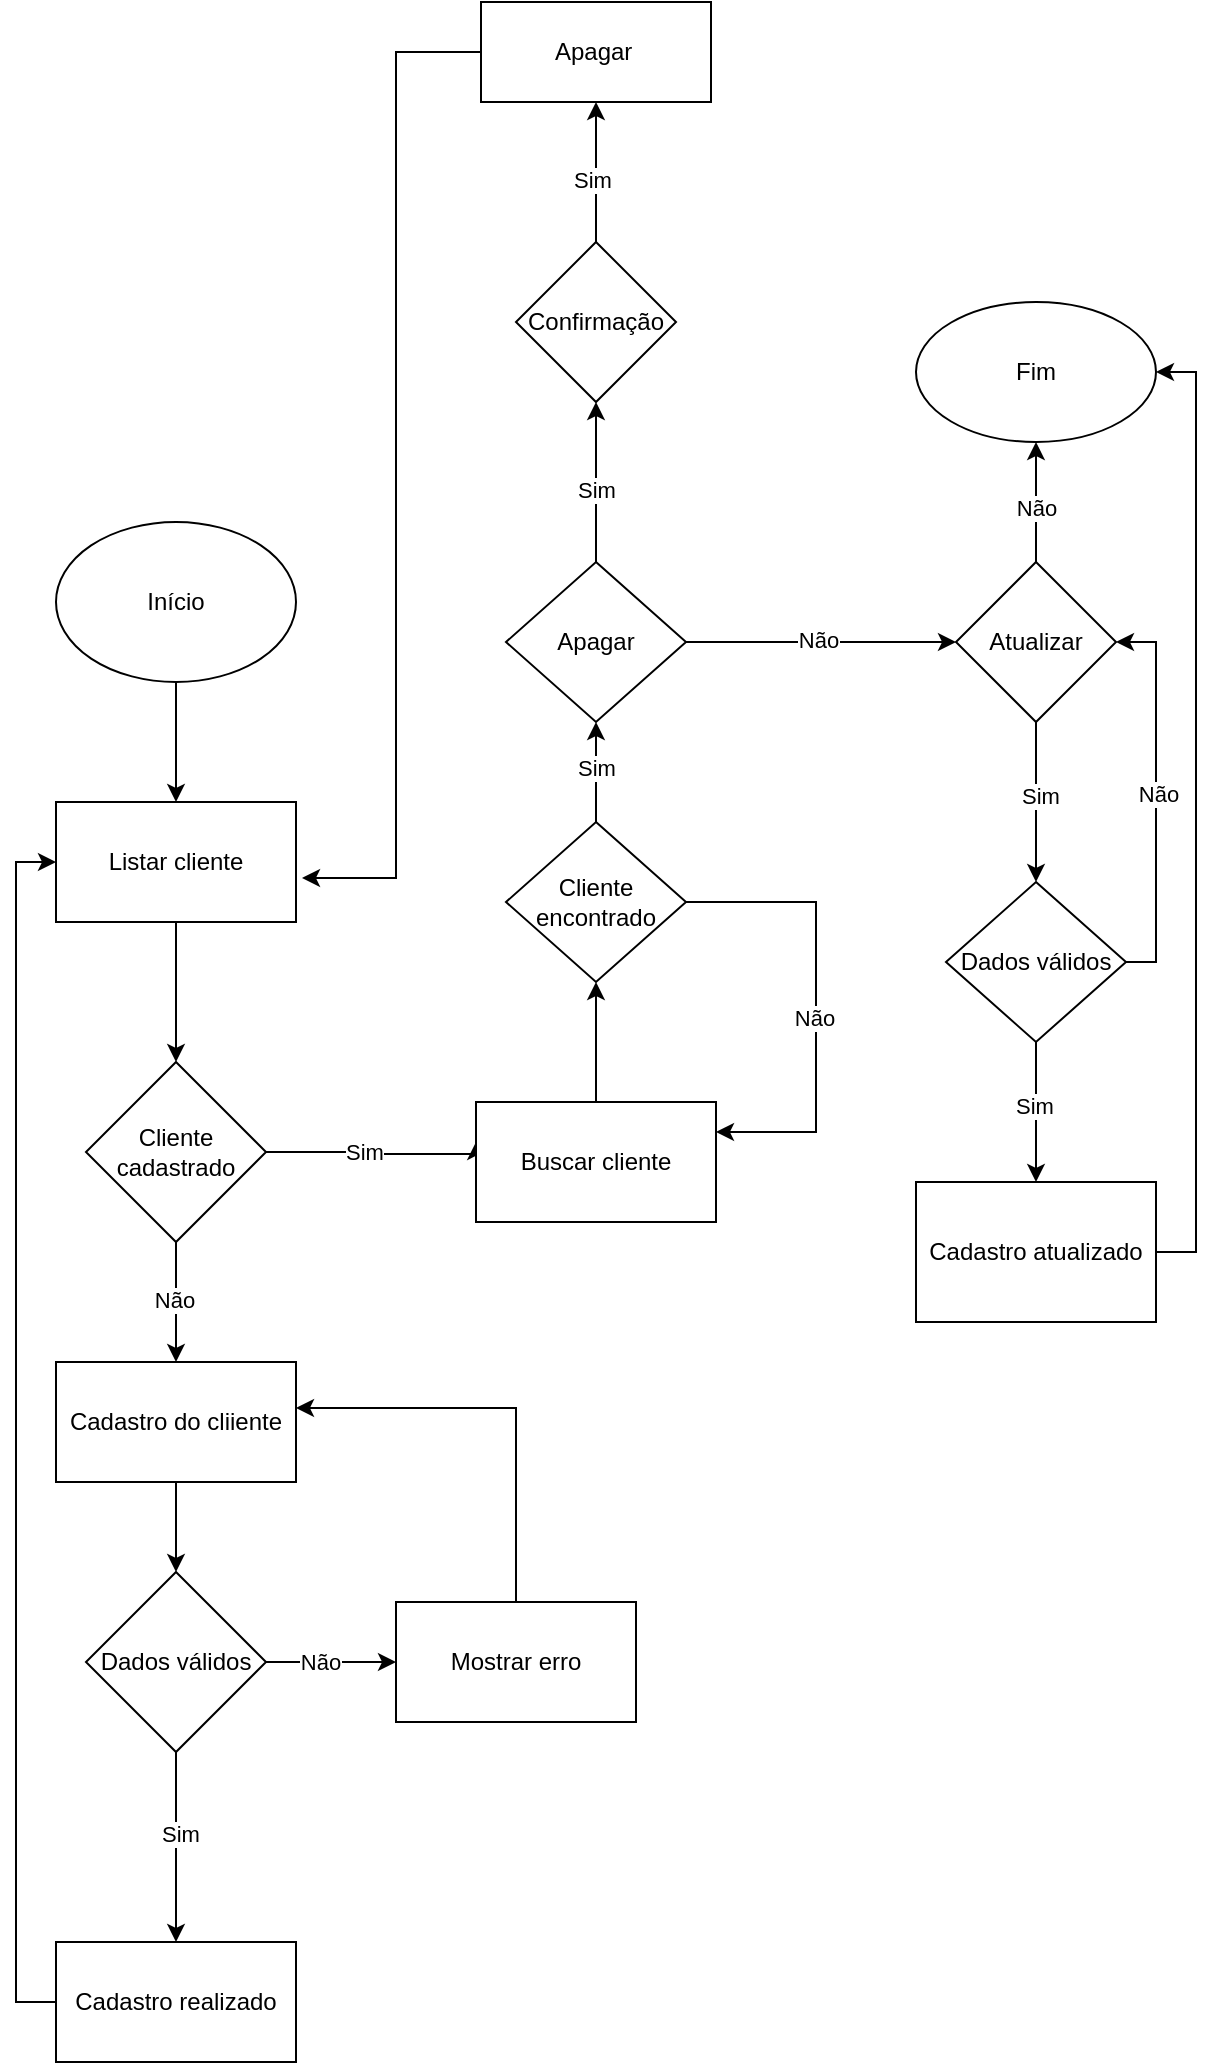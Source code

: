 <mxfile version="24.4.7" type="device" pages="7">
  <diagram name="Página-1" id="2YWr5M0Ana_OGt1wBNgO">
    <mxGraphModel dx="2261" dy="1951" grid="1" gridSize="10" guides="1" tooltips="1" connect="1" arrows="1" fold="1" page="1" pageScale="1" pageWidth="827" pageHeight="1169" math="0" shadow="0">
      <root>
        <mxCell id="0" />
        <mxCell id="1" parent="0" />
        <mxCell id="HygnBlf5JGOIUeYPcVUY-47" value="" style="edgeStyle=orthogonalEdgeStyle;rounded=0;orthogonalLoop=1;jettySize=auto;html=1;" parent="1" source="HygnBlf5JGOIUeYPcVUY-1" target="HygnBlf5JGOIUeYPcVUY-46" edge="1">
          <mxGeometry relative="1" as="geometry" />
        </mxCell>
        <mxCell id="HygnBlf5JGOIUeYPcVUY-1" value="Início" style="ellipse;whiteSpace=wrap;html=1;" parent="1" vertex="1">
          <mxGeometry x="-780" y="60" width="120" height="80" as="geometry" />
        </mxCell>
        <mxCell id="HygnBlf5JGOIUeYPcVUY-49" value="" style="edgeStyle=orthogonalEdgeStyle;rounded=0;orthogonalLoop=1;jettySize=auto;html=1;" parent="1" source="HygnBlf5JGOIUeYPcVUY-46" target="HygnBlf5JGOIUeYPcVUY-48" edge="1">
          <mxGeometry relative="1" as="geometry" />
        </mxCell>
        <mxCell id="HygnBlf5JGOIUeYPcVUY-46" value="Listar cliente" style="whiteSpace=wrap;html=1;" parent="1" vertex="1">
          <mxGeometry x="-780" y="200" width="120" height="60" as="geometry" />
        </mxCell>
        <mxCell id="HygnBlf5JGOIUeYPcVUY-52" value="" style="edgeStyle=orthogonalEdgeStyle;rounded=0;orthogonalLoop=1;jettySize=auto;html=1;entryX=0;entryY=0.333;entryDx=0;entryDy=0;entryPerimeter=0;" parent="1" source="HygnBlf5JGOIUeYPcVUY-48" target="HygnBlf5JGOIUeYPcVUY-53" edge="1">
          <mxGeometry relative="1" as="geometry">
            <mxPoint x="-580" y="375" as="targetPoint" />
            <Array as="points">
              <mxPoint x="-627" y="375" />
              <mxPoint x="-627" y="376" />
              <mxPoint x="-570" y="376" />
            </Array>
          </mxGeometry>
        </mxCell>
        <mxCell id="HygnBlf5JGOIUeYPcVUY-54" value="Sim" style="edgeLabel;html=1;align=center;verticalAlign=middle;resizable=0;points=[];" parent="HygnBlf5JGOIUeYPcVUY-52" vertex="1" connectable="0">
          <mxGeometry x="-0.115" y="1" relative="1" as="geometry">
            <mxPoint as="offset" />
          </mxGeometry>
        </mxCell>
        <mxCell id="HygnBlf5JGOIUeYPcVUY-56" value="" style="edgeStyle=orthogonalEdgeStyle;rounded=0;orthogonalLoop=1;jettySize=auto;html=1;" parent="1" source="HygnBlf5JGOIUeYPcVUY-48" target="HygnBlf5JGOIUeYPcVUY-55" edge="1">
          <mxGeometry relative="1" as="geometry" />
        </mxCell>
        <mxCell id="HygnBlf5JGOIUeYPcVUY-57" value="Não" style="edgeLabel;html=1;align=center;verticalAlign=middle;resizable=0;points=[];" parent="HygnBlf5JGOIUeYPcVUY-56" vertex="1" connectable="0">
          <mxGeometry x="-0.033" y="-1" relative="1" as="geometry">
            <mxPoint as="offset" />
          </mxGeometry>
        </mxCell>
        <mxCell id="HygnBlf5JGOIUeYPcVUY-48" value="Cliente cadastrado" style="rhombus;whiteSpace=wrap;html=1;" parent="1" vertex="1">
          <mxGeometry x="-765" y="330" width="90" height="90" as="geometry" />
        </mxCell>
        <mxCell id="HygnBlf5JGOIUeYPcVUY-50" style="edgeStyle=orthogonalEdgeStyle;rounded=0;orthogonalLoop=1;jettySize=auto;html=1;exitX=0.5;exitY=1;exitDx=0;exitDy=0;" parent="1" source="HygnBlf5JGOIUeYPcVUY-48" target="HygnBlf5JGOIUeYPcVUY-48" edge="1">
          <mxGeometry relative="1" as="geometry" />
        </mxCell>
        <mxCell id="HygnBlf5JGOIUeYPcVUY-59" value="" style="edgeStyle=orthogonalEdgeStyle;rounded=0;orthogonalLoop=1;jettySize=auto;html=1;" parent="1" source="HygnBlf5JGOIUeYPcVUY-53" target="HygnBlf5JGOIUeYPcVUY-58" edge="1">
          <mxGeometry relative="1" as="geometry" />
        </mxCell>
        <mxCell id="HygnBlf5JGOIUeYPcVUY-53" value="Buscar cliente" style="rounded=0;whiteSpace=wrap;html=1;" parent="1" vertex="1">
          <mxGeometry x="-570" y="350" width="120" height="60" as="geometry" />
        </mxCell>
        <mxCell id="HygnBlf5JGOIUeYPcVUY-67" value="" style="edgeStyle=orthogonalEdgeStyle;rounded=0;orthogonalLoop=1;jettySize=auto;html=1;" parent="1" source="HygnBlf5JGOIUeYPcVUY-55" target="HygnBlf5JGOIUeYPcVUY-66" edge="1">
          <mxGeometry relative="1" as="geometry" />
        </mxCell>
        <mxCell id="HygnBlf5JGOIUeYPcVUY-55" value="Cadastro do cliiente" style="whiteSpace=wrap;html=1;" parent="1" vertex="1">
          <mxGeometry x="-780" y="480" width="120" height="60" as="geometry" />
        </mxCell>
        <mxCell id="HygnBlf5JGOIUeYPcVUY-61" style="edgeStyle=orthogonalEdgeStyle;rounded=0;orthogonalLoop=1;jettySize=auto;html=1;exitX=1;exitY=0.5;exitDx=0;exitDy=0;entryX=1;entryY=0.25;entryDx=0;entryDy=0;" parent="1" source="HygnBlf5JGOIUeYPcVUY-58" target="HygnBlf5JGOIUeYPcVUY-53" edge="1">
          <mxGeometry relative="1" as="geometry">
            <mxPoint x="-440" y="370" as="targetPoint" />
            <mxPoint x="-420" y="240" as="sourcePoint" />
            <Array as="points">
              <mxPoint x="-400" y="250" />
              <mxPoint x="-400" y="365" />
            </Array>
          </mxGeometry>
        </mxCell>
        <mxCell id="HygnBlf5JGOIUeYPcVUY-62" value="Não" style="edgeLabel;html=1;align=center;verticalAlign=middle;resizable=0;points=[];" parent="HygnBlf5JGOIUeYPcVUY-61" vertex="1" connectable="0">
          <mxGeometry x="0.07" y="-1" relative="1" as="geometry">
            <mxPoint as="offset" />
          </mxGeometry>
        </mxCell>
        <mxCell id="HygnBlf5JGOIUeYPcVUY-64" value="" style="edgeStyle=orthogonalEdgeStyle;rounded=0;orthogonalLoop=1;jettySize=auto;html=1;" parent="1" source="HygnBlf5JGOIUeYPcVUY-58" target="HygnBlf5JGOIUeYPcVUY-63" edge="1">
          <mxGeometry relative="1" as="geometry" />
        </mxCell>
        <mxCell id="HygnBlf5JGOIUeYPcVUY-65" value="Sim" style="edgeLabel;html=1;align=center;verticalAlign=middle;resizable=0;points=[];" parent="HygnBlf5JGOIUeYPcVUY-64" vertex="1" connectable="0">
          <mxGeometry x="0.08" relative="1" as="geometry">
            <mxPoint as="offset" />
          </mxGeometry>
        </mxCell>
        <mxCell id="HygnBlf5JGOIUeYPcVUY-58" value="Cliente encontrado" style="rhombus;whiteSpace=wrap;html=1;rounded=0;" parent="1" vertex="1">
          <mxGeometry x="-555" y="210" width="90" height="80" as="geometry" />
        </mxCell>
        <mxCell id="HygnBlf5JGOIUeYPcVUY-70" value="" style="edgeStyle=orthogonalEdgeStyle;rounded=0;orthogonalLoop=1;jettySize=auto;html=1;" parent="1" source="HygnBlf5JGOIUeYPcVUY-63" target="HygnBlf5JGOIUeYPcVUY-69" edge="1">
          <mxGeometry relative="1" as="geometry" />
        </mxCell>
        <mxCell id="HygnBlf5JGOIUeYPcVUY-71" value="Não" style="edgeLabel;html=1;align=center;verticalAlign=middle;resizable=0;points=[];" parent="HygnBlf5JGOIUeYPcVUY-70" vertex="1" connectable="0">
          <mxGeometry x="-0.022" y="1" relative="1" as="geometry">
            <mxPoint as="offset" />
          </mxGeometry>
        </mxCell>
        <mxCell id="HygnBlf5JGOIUeYPcVUY-73" value="" style="edgeStyle=orthogonalEdgeStyle;rounded=0;orthogonalLoop=1;jettySize=auto;html=1;" parent="1" source="HygnBlf5JGOIUeYPcVUY-63" target="HygnBlf5JGOIUeYPcVUY-72" edge="1">
          <mxGeometry relative="1" as="geometry" />
        </mxCell>
        <mxCell id="HygnBlf5JGOIUeYPcVUY-74" value="Sim" style="edgeLabel;html=1;align=center;verticalAlign=middle;resizable=0;points=[];" parent="HygnBlf5JGOIUeYPcVUY-73" vertex="1" connectable="0">
          <mxGeometry x="-0.1" relative="1" as="geometry">
            <mxPoint as="offset" />
          </mxGeometry>
        </mxCell>
        <mxCell id="HygnBlf5JGOIUeYPcVUY-63" value="Apagar" style="rhombus;whiteSpace=wrap;html=1;rounded=0;" parent="1" vertex="1">
          <mxGeometry x="-555" y="80" width="90" height="80" as="geometry" />
        </mxCell>
        <mxCell id="HygnBlf5JGOIUeYPcVUY-107" value="" style="edgeStyle=orthogonalEdgeStyle;rounded=0;orthogonalLoop=1;jettySize=auto;html=1;" parent="1" source="HygnBlf5JGOIUeYPcVUY-66" edge="1">
          <mxGeometry relative="1" as="geometry">
            <mxPoint x="-610" y="630" as="targetPoint" />
          </mxGeometry>
        </mxCell>
        <mxCell id="HygnBlf5JGOIUeYPcVUY-109" value="Não" style="edgeLabel;html=1;align=center;verticalAlign=middle;resizable=0;points=[];" parent="HygnBlf5JGOIUeYPcVUY-107" vertex="1" connectable="0">
          <mxGeometry x="-0.176" relative="1" as="geometry">
            <mxPoint as="offset" />
          </mxGeometry>
        </mxCell>
        <mxCell id="HygnBlf5JGOIUeYPcVUY-112" value="" style="edgeStyle=orthogonalEdgeStyle;rounded=0;orthogonalLoop=1;jettySize=auto;html=1;" parent="1" source="HygnBlf5JGOIUeYPcVUY-66" target="HygnBlf5JGOIUeYPcVUY-111" edge="1">
          <mxGeometry relative="1" as="geometry" />
        </mxCell>
        <mxCell id="eENWfaG1CUQPHpHQhU2K-1" value="Sim" style="edgeLabel;html=1;align=center;verticalAlign=middle;resizable=0;points=[];" vertex="1" connectable="0" parent="HygnBlf5JGOIUeYPcVUY-112">
          <mxGeometry x="-0.137" y="2" relative="1" as="geometry">
            <mxPoint as="offset" />
          </mxGeometry>
        </mxCell>
        <mxCell id="HygnBlf5JGOIUeYPcVUY-66" value="Dados válidos" style="rhombus;whiteSpace=wrap;html=1;" parent="1" vertex="1">
          <mxGeometry x="-765" y="585" width="90" height="90" as="geometry" />
        </mxCell>
        <mxCell id="HygnBlf5JGOIUeYPcVUY-96" value="" style="edgeStyle=orthogonalEdgeStyle;rounded=0;orthogonalLoop=1;jettySize=auto;html=1;" parent="1" source="HygnBlf5JGOIUeYPcVUY-69" target="HygnBlf5JGOIUeYPcVUY-95" edge="1">
          <mxGeometry relative="1" as="geometry" />
        </mxCell>
        <mxCell id="HygnBlf5JGOIUeYPcVUY-97" value="Sim" style="edgeLabel;html=1;align=center;verticalAlign=middle;resizable=0;points=[];" parent="HygnBlf5JGOIUeYPcVUY-96" vertex="1" connectable="0">
          <mxGeometry x="-0.075" y="2" relative="1" as="geometry">
            <mxPoint as="offset" />
          </mxGeometry>
        </mxCell>
        <mxCell id="txQYX6_CHuYLEswnYyjm-2" value="" style="edgeStyle=orthogonalEdgeStyle;rounded=0;orthogonalLoop=1;jettySize=auto;html=1;" edge="1" parent="1" source="HygnBlf5JGOIUeYPcVUY-69" target="txQYX6_CHuYLEswnYyjm-1">
          <mxGeometry relative="1" as="geometry" />
        </mxCell>
        <mxCell id="txQYX6_CHuYLEswnYyjm-3" value="Não" style="edgeLabel;html=1;align=center;verticalAlign=middle;resizable=0;points=[];" vertex="1" connectable="0" parent="txQYX6_CHuYLEswnYyjm-2">
          <mxGeometry x="-0.1" relative="1" as="geometry">
            <mxPoint as="offset" />
          </mxGeometry>
        </mxCell>
        <mxCell id="HygnBlf5JGOIUeYPcVUY-69" value="Atualizar" style="rhombus;whiteSpace=wrap;html=1;rounded=0;" parent="1" vertex="1">
          <mxGeometry x="-330" y="80" width="80" height="80" as="geometry" />
        </mxCell>
        <mxCell id="HygnBlf5JGOIUeYPcVUY-76" value="" style="edgeStyle=orthogonalEdgeStyle;rounded=0;orthogonalLoop=1;jettySize=auto;html=1;" parent="1" source="HygnBlf5JGOIUeYPcVUY-72" target="HygnBlf5JGOIUeYPcVUY-75" edge="1">
          <mxGeometry relative="1" as="geometry" />
        </mxCell>
        <mxCell id="HygnBlf5JGOIUeYPcVUY-77" value="Sim" style="edgeLabel;html=1;align=center;verticalAlign=middle;resizable=0;points=[];" parent="HygnBlf5JGOIUeYPcVUY-76" vertex="1" connectable="0">
          <mxGeometry x="-0.1" y="2" relative="1" as="geometry">
            <mxPoint as="offset" />
          </mxGeometry>
        </mxCell>
        <mxCell id="HygnBlf5JGOIUeYPcVUY-72" value="Confirmação" style="rhombus;whiteSpace=wrap;html=1;rounded=0;" parent="1" vertex="1">
          <mxGeometry x="-550" y="-80" width="80" height="80" as="geometry" />
        </mxCell>
        <mxCell id="HygnBlf5JGOIUeYPcVUY-75" value="Apagar&amp;nbsp;" style="whiteSpace=wrap;html=1;rounded=0;" parent="1" vertex="1">
          <mxGeometry x="-567.5" y="-200" width="115" height="50" as="geometry" />
        </mxCell>
        <mxCell id="HygnBlf5JGOIUeYPcVUY-99" style="edgeStyle=orthogonalEdgeStyle;rounded=0;orthogonalLoop=1;jettySize=auto;html=1;entryX=1;entryY=0.5;entryDx=0;entryDy=0;" parent="1" source="HygnBlf5JGOIUeYPcVUY-95" target="HygnBlf5JGOIUeYPcVUY-69" edge="1">
          <mxGeometry relative="1" as="geometry">
            <Array as="points">
              <mxPoint x="-230" y="280" />
              <mxPoint x="-230" y="120" />
            </Array>
          </mxGeometry>
        </mxCell>
        <mxCell id="HygnBlf5JGOIUeYPcVUY-100" value="Não" style="edgeLabel;html=1;align=center;verticalAlign=middle;resizable=0;points=[];" parent="HygnBlf5JGOIUeYPcVUY-99" vertex="1" connectable="0">
          <mxGeometry x="0.015" y="-1" relative="1" as="geometry">
            <mxPoint as="offset" />
          </mxGeometry>
        </mxCell>
        <mxCell id="HygnBlf5JGOIUeYPcVUY-102" value="" style="edgeStyle=orthogonalEdgeStyle;rounded=0;orthogonalLoop=1;jettySize=auto;html=1;" parent="1" source="HygnBlf5JGOIUeYPcVUY-95" target="HygnBlf5JGOIUeYPcVUY-101" edge="1">
          <mxGeometry relative="1" as="geometry" />
        </mxCell>
        <mxCell id="HygnBlf5JGOIUeYPcVUY-103" value="Sim" style="edgeLabel;html=1;align=center;verticalAlign=middle;resizable=0;points=[];" parent="HygnBlf5JGOIUeYPcVUY-102" vertex="1" connectable="0">
          <mxGeometry x="-0.089" y="-1" relative="1" as="geometry">
            <mxPoint as="offset" />
          </mxGeometry>
        </mxCell>
        <mxCell id="HygnBlf5JGOIUeYPcVUY-95" value="Dados válidos" style="rhombus;whiteSpace=wrap;html=1;rounded=0;" parent="1" vertex="1">
          <mxGeometry x="-335" y="240" width="90" height="80" as="geometry" />
        </mxCell>
        <mxCell id="Ruwq_k0UAVLGXqst3ezv-1" style="edgeStyle=orthogonalEdgeStyle;rounded=0;orthogonalLoop=1;jettySize=auto;html=1;entryX=1;entryY=0.5;entryDx=0;entryDy=0;" edge="1" parent="1" source="HygnBlf5JGOIUeYPcVUY-101" target="txQYX6_CHuYLEswnYyjm-1">
          <mxGeometry relative="1" as="geometry">
            <Array as="points">
              <mxPoint x="-210" y="425" />
              <mxPoint x="-210" y="-15" />
            </Array>
          </mxGeometry>
        </mxCell>
        <mxCell id="HygnBlf5JGOIUeYPcVUY-101" value="Cadastro atualizado" style="whiteSpace=wrap;html=1;rounded=0;" parent="1" vertex="1">
          <mxGeometry x="-350" y="390" width="120" height="70" as="geometry" />
        </mxCell>
        <mxCell id="HygnBlf5JGOIUeYPcVUY-108" value="Mostrar erro" style="rounded=0;whiteSpace=wrap;html=1;" parent="1" vertex="1">
          <mxGeometry x="-610" y="600" width="120" height="60" as="geometry" />
        </mxCell>
        <mxCell id="HygnBlf5JGOIUeYPcVUY-110" style="edgeStyle=orthogonalEdgeStyle;rounded=0;orthogonalLoop=1;jettySize=auto;html=1;exitX=0.5;exitY=0;exitDx=0;exitDy=0;entryX=1;entryY=0.383;entryDx=0;entryDy=0;entryPerimeter=0;" parent="1" source="HygnBlf5JGOIUeYPcVUY-108" target="HygnBlf5JGOIUeYPcVUY-55" edge="1">
          <mxGeometry relative="1" as="geometry" />
        </mxCell>
        <mxCell id="HygnBlf5JGOIUeYPcVUY-116" style="edgeStyle=orthogonalEdgeStyle;rounded=0;orthogonalLoop=1;jettySize=auto;html=1;entryX=0;entryY=0.5;entryDx=0;entryDy=0;" parent="1" source="HygnBlf5JGOIUeYPcVUY-111" target="HygnBlf5JGOIUeYPcVUY-46" edge="1">
          <mxGeometry relative="1" as="geometry">
            <Array as="points">
              <mxPoint x="-800" y="800" />
              <mxPoint x="-800" y="230" />
            </Array>
          </mxGeometry>
        </mxCell>
        <mxCell id="HygnBlf5JGOIUeYPcVUY-111" value="Cadastro realizado" style="whiteSpace=wrap;html=1;" parent="1" vertex="1">
          <mxGeometry x="-780" y="770" width="120" height="60" as="geometry" />
        </mxCell>
        <mxCell id="l-9vTf8jFZn7J-Kticdf-2" style="edgeStyle=orthogonalEdgeStyle;rounded=0;orthogonalLoop=1;jettySize=auto;html=1;exitX=0.5;exitY=1;exitDx=0;exitDy=0;" edge="1" parent="1" source="HygnBlf5JGOIUeYPcVUY-101" target="HygnBlf5JGOIUeYPcVUY-101">
          <mxGeometry relative="1" as="geometry" />
        </mxCell>
        <mxCell id="EGKSH3M8rQcGtK1P2Ig1-1" style="edgeStyle=orthogonalEdgeStyle;rounded=0;orthogonalLoop=1;jettySize=auto;html=1;entryX=1.025;entryY=0.633;entryDx=0;entryDy=0;entryPerimeter=0;" edge="1" parent="1" source="HygnBlf5JGOIUeYPcVUY-75" target="HygnBlf5JGOIUeYPcVUY-46">
          <mxGeometry relative="1" as="geometry">
            <Array as="points">
              <mxPoint x="-610" y="-175" />
              <mxPoint x="-610" y="238" />
            </Array>
          </mxGeometry>
        </mxCell>
        <mxCell id="txQYX6_CHuYLEswnYyjm-1" value="Fim" style="ellipse;whiteSpace=wrap;html=1;" vertex="1" parent="1">
          <mxGeometry x="-350" y="-50" width="120" height="70" as="geometry" />
        </mxCell>
      </root>
    </mxGraphModel>
  </diagram>
  <diagram id="W_UoLW5wLJOweoG5BOPP" name="Página-2">
    <mxGraphModel dx="2261" dy="782" grid="1" gridSize="10" guides="1" tooltips="1" connect="1" arrows="1" fold="1" page="1" pageScale="1" pageWidth="827" pageHeight="1169" math="0" shadow="0">
      <root>
        <mxCell id="0" />
        <mxCell id="1" parent="0" />
        <mxCell id="hZ6gQAjTCxx66slIR45v-3" value="" style="edgeStyle=orthogonalEdgeStyle;rounded=0;orthogonalLoop=1;jettySize=auto;html=1;" edge="1" parent="1" source="hZ6gQAjTCxx66slIR45v-1" target="hZ6gQAjTCxx66slIR45v-2">
          <mxGeometry relative="1" as="geometry" />
        </mxCell>
        <mxCell id="hZ6gQAjTCxx66slIR45v-1" value="Início" style="ellipse;whiteSpace=wrap;html=1;" vertex="1" parent="1">
          <mxGeometry x="40" y="250" width="120" height="80" as="geometry" />
        </mxCell>
        <mxCell id="1v4y1QKkwZ9NNZG1EVB0-2" value="" style="edgeStyle=orthogonalEdgeStyle;rounded=0;orthogonalLoop=1;jettySize=auto;html=1;" edge="1" parent="1" source="hZ6gQAjTCxx66slIR45v-2" target="1v4y1QKkwZ9NNZG1EVB0-1">
          <mxGeometry relative="1" as="geometry" />
        </mxCell>
        <mxCell id="hZ6gQAjTCxx66slIR45v-2" value="Listar fornecedor" style="whiteSpace=wrap;html=1;" vertex="1" parent="1">
          <mxGeometry x="40" y="380" width="120" height="60" as="geometry" />
        </mxCell>
        <mxCell id="DyGSZyNDGlYsBg9GmzMD-2" value="" style="edgeStyle=orthogonalEdgeStyle;rounded=0;orthogonalLoop=1;jettySize=auto;html=1;" edge="1" parent="1" source="1v4y1QKkwZ9NNZG1EVB0-1" target="DyGSZyNDGlYsBg9GmzMD-1">
          <mxGeometry relative="1" as="geometry" />
        </mxCell>
        <mxCell id="DyGSZyNDGlYsBg9GmzMD-3" value="Não" style="edgeLabel;html=1;align=center;verticalAlign=middle;resizable=0;points=[];" vertex="1" connectable="0" parent="DyGSZyNDGlYsBg9GmzMD-2">
          <mxGeometry x="-0.179" y="2" relative="1" as="geometry">
            <mxPoint as="offset" />
          </mxGeometry>
        </mxCell>
        <mxCell id="DyGSZyNDGlYsBg9GmzMD-5" value="" style="edgeStyle=orthogonalEdgeStyle;rounded=0;orthogonalLoop=1;jettySize=auto;html=1;" edge="1" parent="1" source="1v4y1QKkwZ9NNZG1EVB0-1" target="DyGSZyNDGlYsBg9GmzMD-4">
          <mxGeometry relative="1" as="geometry" />
        </mxCell>
        <mxCell id="DyGSZyNDGlYsBg9GmzMD-6" value="Sim" style="edgeLabel;html=1;align=center;verticalAlign=middle;resizable=0;points=[];" vertex="1" connectable="0" parent="DyGSZyNDGlYsBg9GmzMD-5">
          <mxGeometry x="0.015" y="1" relative="1" as="geometry">
            <mxPoint as="offset" />
          </mxGeometry>
        </mxCell>
        <mxCell id="1v4y1QKkwZ9NNZG1EVB0-1" value="Fornecedor cadastrado" style="rhombus;whiteSpace=wrap;html=1;" vertex="1" parent="1">
          <mxGeometry x="55" y="495" width="90" height="90" as="geometry" />
        </mxCell>
        <mxCell id="SmN5IPAVws7QXwlPMo-b-2" value="" style="edgeStyle=orthogonalEdgeStyle;rounded=0;orthogonalLoop=1;jettySize=auto;html=1;" edge="1" parent="1" source="DyGSZyNDGlYsBg9GmzMD-1" target="SmN5IPAVws7QXwlPMo-b-1">
          <mxGeometry relative="1" as="geometry" />
        </mxCell>
        <mxCell id="DyGSZyNDGlYsBg9GmzMD-1" value="Cadastrar fornecedor" style="whiteSpace=wrap;html=1;" vertex="1" parent="1">
          <mxGeometry x="40" y="650" width="120" height="60" as="geometry" />
        </mxCell>
        <mxCell id="10AVdHX2Lbyn-4kS94I3-2" value="" style="edgeStyle=orthogonalEdgeStyle;rounded=0;orthogonalLoop=1;jettySize=auto;html=1;" edge="1" parent="1" source="DyGSZyNDGlYsBg9GmzMD-4" target="10AVdHX2Lbyn-4kS94I3-1">
          <mxGeometry relative="1" as="geometry" />
        </mxCell>
        <mxCell id="DyGSZyNDGlYsBg9GmzMD-4" value="Buscar cliente" style="whiteSpace=wrap;html=1;" vertex="1" parent="1">
          <mxGeometry x="-120" y="510" width="110" height="60" as="geometry" />
        </mxCell>
        <mxCell id="oZf_JJ2eIHaKdD3UgPOm-2" value="" style="edgeStyle=orthogonalEdgeStyle;rounded=0;orthogonalLoop=1;jettySize=auto;html=1;" edge="1" parent="1" source="SmN5IPAVws7QXwlPMo-b-1" target="oZf_JJ2eIHaKdD3UgPOm-1">
          <mxGeometry relative="1" as="geometry" />
        </mxCell>
        <mxCell id="oZf_JJ2eIHaKdD3UgPOm-3" value="Não" style="edgeLabel;html=1;align=center;verticalAlign=middle;resizable=0;points=[];" vertex="1" connectable="0" parent="oZf_JJ2eIHaKdD3UgPOm-2">
          <mxGeometry x="-0.231" y="4" relative="1" as="geometry">
            <mxPoint as="offset" />
          </mxGeometry>
        </mxCell>
        <mxCell id="sunzGuTPq9HG_Ba7n4OH-2" value="" style="edgeStyle=orthogonalEdgeStyle;rounded=0;orthogonalLoop=1;jettySize=auto;html=1;" edge="1" parent="1" source="SmN5IPAVws7QXwlPMo-b-1" target="sunzGuTPq9HG_Ba7n4OH-1">
          <mxGeometry relative="1" as="geometry" />
        </mxCell>
        <mxCell id="sunzGuTPq9HG_Ba7n4OH-3" value="Sim" style="edgeLabel;html=1;align=center;verticalAlign=middle;resizable=0;points=[];" vertex="1" connectable="0" parent="sunzGuTPq9HG_Ba7n4OH-2">
          <mxGeometry x="-0.356" relative="1" as="geometry">
            <mxPoint as="offset" />
          </mxGeometry>
        </mxCell>
        <mxCell id="SmN5IPAVws7QXwlPMo-b-1" value="Dados válidos" style="rhombus;whiteSpace=wrap;html=1;" vertex="1" parent="1">
          <mxGeometry x="55" y="780" width="90" height="80" as="geometry" />
        </mxCell>
        <mxCell id="wEJDAWa6kp7aLWZYhMMa-1" style="edgeStyle=orthogonalEdgeStyle;rounded=0;orthogonalLoop=1;jettySize=auto;html=1;entryX=1;entryY=0.5;entryDx=0;entryDy=0;" edge="1" parent="1" source="oZf_JJ2eIHaKdD3UgPOm-1" target="DyGSZyNDGlYsBg9GmzMD-1">
          <mxGeometry relative="1" as="geometry">
            <Array as="points">
              <mxPoint x="265" y="680" />
            </Array>
          </mxGeometry>
        </mxCell>
        <mxCell id="oZf_JJ2eIHaKdD3UgPOm-1" value="Mostrar erro" style="whiteSpace=wrap;html=1;" vertex="1" parent="1">
          <mxGeometry x="210" y="790" width="110" height="60" as="geometry" />
        </mxCell>
        <mxCell id="67fA7AGJo-EriFbDqrUB-4" style="edgeStyle=orthogonalEdgeStyle;rounded=0;orthogonalLoop=1;jettySize=auto;html=1;exitX=1;exitY=0.5;exitDx=0;exitDy=0;entryX=1;entryY=0.5;entryDx=0;entryDy=0;" edge="1" parent="1" source="sunzGuTPq9HG_Ba7n4OH-1" target="hZ6gQAjTCxx66slIR45v-2">
          <mxGeometry relative="1" as="geometry">
            <Array as="points">
              <mxPoint x="340" y="960" />
              <mxPoint x="340" y="410" />
            </Array>
          </mxGeometry>
        </mxCell>
        <mxCell id="sunzGuTPq9HG_Ba7n4OH-1" value="Cadastro realizado" style="whiteSpace=wrap;html=1;" vertex="1" parent="1">
          <mxGeometry x="40" y="930" width="120" height="60" as="geometry" />
        </mxCell>
        <mxCell id="RdBoaefKfcVeeFDoRtOO-2" value="" style="edgeStyle=orthogonalEdgeStyle;rounded=0;orthogonalLoop=1;jettySize=auto;html=1;" edge="1" parent="1" source="10AVdHX2Lbyn-4kS94I3-1" target="RdBoaefKfcVeeFDoRtOO-1">
          <mxGeometry relative="1" as="geometry" />
        </mxCell>
        <mxCell id="RdBoaefKfcVeeFDoRtOO-3" value="Sim" style="edgeLabel;html=1;align=center;verticalAlign=middle;resizable=0;points=[];" vertex="1" connectable="0" parent="RdBoaefKfcVeeFDoRtOO-2">
          <mxGeometry x="-0.167" y="-1" relative="1" as="geometry">
            <mxPoint as="offset" />
          </mxGeometry>
        </mxCell>
        <mxCell id="10AVdHX2Lbyn-4kS94I3-1" value="Fornecedor encontrado" style="rhombus;whiteSpace=wrap;html=1;" vertex="1" parent="1">
          <mxGeometry x="-265" y="500" width="90" height="80" as="geometry" />
        </mxCell>
        <mxCell id="N-ZsXkzxqG_vbcViHtvz-2" value="" style="edgeStyle=orthogonalEdgeStyle;rounded=0;orthogonalLoop=1;jettySize=auto;html=1;" edge="1" parent="1" source="RdBoaefKfcVeeFDoRtOO-1" target="N-ZsXkzxqG_vbcViHtvz-1">
          <mxGeometry relative="1" as="geometry" />
        </mxCell>
        <mxCell id="N-ZsXkzxqG_vbcViHtvz-3" value="Sim" style="edgeLabel;html=1;align=center;verticalAlign=middle;resizable=0;points=[];" vertex="1" connectable="0" parent="N-ZsXkzxqG_vbcViHtvz-2">
          <mxGeometry x="-0.05" relative="1" as="geometry">
            <mxPoint as="offset" />
          </mxGeometry>
        </mxCell>
        <mxCell id="jCigIY1gZCFCo26QF6BB-2" value="" style="edgeStyle=orthogonalEdgeStyle;rounded=0;orthogonalLoop=1;jettySize=auto;html=1;" edge="1" parent="1" source="RdBoaefKfcVeeFDoRtOO-1" target="jCigIY1gZCFCo26QF6BB-1">
          <mxGeometry relative="1" as="geometry" />
        </mxCell>
        <mxCell id="SVdeW-MZdMfjNqu8vkG7-1" value="Não" style="edgeLabel;html=1;align=center;verticalAlign=middle;resizable=0;points=[];" vertex="1" connectable="0" parent="jCigIY1gZCFCo26QF6BB-2">
          <mxGeometry x="-0.1" y="-1" relative="1" as="geometry">
            <mxPoint as="offset" />
          </mxGeometry>
        </mxCell>
        <mxCell id="RdBoaefKfcVeeFDoRtOO-1" value="Apagar" style="rhombus;whiteSpace=wrap;html=1;" vertex="1" parent="1">
          <mxGeometry x="-260" y="640" width="80" height="80" as="geometry" />
        </mxCell>
        <mxCell id="5k8Vh_QVT2XBwvflosDa-2" value="" style="edgeStyle=orthogonalEdgeStyle;rounded=0;orthogonalLoop=1;jettySize=auto;html=1;" edge="1" parent="1" source="N-ZsXkzxqG_vbcViHtvz-1" target="5k8Vh_QVT2XBwvflosDa-1">
          <mxGeometry relative="1" as="geometry" />
        </mxCell>
        <mxCell id="5k8Vh_QVT2XBwvflosDa-3" value="Sim" style="edgeLabel;html=1;align=center;verticalAlign=middle;resizable=0;points=[];" vertex="1" connectable="0" parent="5k8Vh_QVT2XBwvflosDa-2">
          <mxGeometry x="-0.111" y="-1" relative="1" as="geometry">
            <mxPoint as="offset" />
          </mxGeometry>
        </mxCell>
        <mxCell id="N-ZsXkzxqG_vbcViHtvz-1" value="Confirmação" style="rhombus;whiteSpace=wrap;html=1;" vertex="1" parent="1">
          <mxGeometry x="-260" y="790" width="80" height="80" as="geometry" />
        </mxCell>
        <mxCell id="QwHQFswnTI0PmTpoT7pU-3" style="edgeStyle=orthogonalEdgeStyle;rounded=0;orthogonalLoop=1;jettySize=auto;html=1;entryX=0.6;entryY=-0.067;entryDx=0;entryDy=0;entryPerimeter=0;" edge="1" parent="1" source="10AVdHX2Lbyn-4kS94I3-1" target="DyGSZyNDGlYsBg9GmzMD-4">
          <mxGeometry relative="1" as="geometry">
            <Array as="points">
              <mxPoint x="-220" y="450" />
              <mxPoint x="-54" y="450" />
            </Array>
          </mxGeometry>
        </mxCell>
        <mxCell id="QwHQFswnTI0PmTpoT7pU-4" value="Não" style="edgeLabel;html=1;align=center;verticalAlign=middle;resizable=0;points=[];" vertex="1" connectable="0" parent="QwHQFswnTI0PmTpoT7pU-3">
          <mxGeometry x="0.044" y="-3" relative="1" as="geometry">
            <mxPoint as="offset" />
          </mxGeometry>
        </mxCell>
        <mxCell id="0X2uUKy8XB1TTYj6740U-2" style="edgeStyle=orthogonalEdgeStyle;rounded=0;orthogonalLoop=1;jettySize=auto;html=1;entryX=1;entryY=0.25;entryDx=0;entryDy=0;" edge="1" parent="1" source="5k8Vh_QVT2XBwvflosDa-1" target="hZ6gQAjTCxx66slIR45v-2">
          <mxGeometry relative="1" as="geometry">
            <Array as="points">
              <mxPoint x="-220" y="1010" />
              <mxPoint x="360" y="1010" />
              <mxPoint x="360" y="395" />
            </Array>
          </mxGeometry>
        </mxCell>
        <mxCell id="5k8Vh_QVT2XBwvflosDa-1" value="Apagar&amp;nbsp;" style="whiteSpace=wrap;html=1;" vertex="1" parent="1">
          <mxGeometry x="-280" y="930" width="120" height="60" as="geometry" />
        </mxCell>
        <mxCell id="5k8Vh_QVT2XBwvflosDa-4" style="edgeStyle=orthogonalEdgeStyle;rounded=0;orthogonalLoop=1;jettySize=auto;html=1;exitX=0.5;exitY=1;exitDx=0;exitDy=0;" edge="1" parent="1" source="5k8Vh_QVT2XBwvflosDa-1" target="5k8Vh_QVT2XBwvflosDa-1">
          <mxGeometry relative="1" as="geometry" />
        </mxCell>
        <mxCell id="Fk2Q-ftyHbty6B3iegw0-2" value="" style="edgeStyle=orthogonalEdgeStyle;rounded=0;orthogonalLoop=1;jettySize=auto;html=1;" edge="1" parent="1" source="jCigIY1gZCFCo26QF6BB-1" target="Fk2Q-ftyHbty6B3iegw0-1">
          <mxGeometry relative="1" as="geometry" />
        </mxCell>
        <mxCell id="Fk2Q-ftyHbty6B3iegw0-5" value="Não" style="edgeLabel;html=1;align=center;verticalAlign=middle;resizable=0;points=[];" vertex="1" connectable="0" parent="Fk2Q-ftyHbty6B3iegw0-2">
          <mxGeometry x="-0.169" y="1" relative="1" as="geometry">
            <mxPoint as="offset" />
          </mxGeometry>
        </mxCell>
        <mxCell id="Q8cszjBVbudhXjClSAoo-2" value="" style="edgeStyle=orthogonalEdgeStyle;rounded=0;orthogonalLoop=1;jettySize=auto;html=1;" edge="1" parent="1" source="jCigIY1gZCFCo26QF6BB-1" target="Q8cszjBVbudhXjClSAoo-1">
          <mxGeometry relative="1" as="geometry" />
        </mxCell>
        <mxCell id="Q8cszjBVbudhXjClSAoo-3" value="Sim" style="edgeLabel;html=1;align=center;verticalAlign=middle;resizable=0;points=[];" vertex="1" connectable="0" parent="Q8cszjBVbudhXjClSAoo-2">
          <mxGeometry x="0.05" y="-1" relative="1" as="geometry">
            <mxPoint as="offset" />
          </mxGeometry>
        </mxCell>
        <mxCell id="jCigIY1gZCFCo26QF6BB-1" value="Atualizar" style="rhombus;whiteSpace=wrap;html=1;" vertex="1" parent="1">
          <mxGeometry x="-413" y="640" width="80" height="80" as="geometry" />
        </mxCell>
        <mxCell id="Fk2Q-ftyHbty6B3iegw0-1" value="Fim" style="ellipse;whiteSpace=wrap;html=1;" vertex="1" parent="1">
          <mxGeometry x="-434.37" y="500" width="122.75" height="75" as="geometry" />
        </mxCell>
        <mxCell id="2Rc5sSrGYOnrBeEEs7uZ-1" style="edgeStyle=orthogonalEdgeStyle;rounded=0;orthogonalLoop=1;jettySize=auto;html=1;entryX=0;entryY=0.5;entryDx=0;entryDy=0;" edge="1" parent="1" source="Q8cszjBVbudhXjClSAoo-1" target="jCigIY1gZCFCo26QF6BB-1">
          <mxGeometry relative="1" as="geometry">
            <Array as="points">
              <mxPoint x="-440" y="830" />
              <mxPoint x="-440" y="680" />
            </Array>
          </mxGeometry>
        </mxCell>
        <mxCell id="2Rc5sSrGYOnrBeEEs7uZ-2" value="Não" style="edgeLabel;html=1;align=center;verticalAlign=middle;resizable=0;points=[];" vertex="1" connectable="0" parent="2Rc5sSrGYOnrBeEEs7uZ-1">
          <mxGeometry x="0.105" y="-1" relative="1" as="geometry">
            <mxPoint as="offset" />
          </mxGeometry>
        </mxCell>
        <mxCell id="_UoBJGnqUXYlf-gPcolr-2" value="" style="edgeStyle=orthogonalEdgeStyle;rounded=0;orthogonalLoop=1;jettySize=auto;html=1;" edge="1" parent="1" source="Q8cszjBVbudhXjClSAoo-1" target="_UoBJGnqUXYlf-gPcolr-1">
          <mxGeometry relative="1" as="geometry" />
        </mxCell>
        <mxCell id="EnXBtUJ-espIf-0JIvTO-1" value="Sim" style="edgeLabel;html=1;align=center;verticalAlign=middle;resizable=0;points=[];" vertex="1" connectable="0" parent="_UoBJGnqUXYlf-gPcolr-2">
          <mxGeometry x="-0.378" y="3" relative="1" as="geometry">
            <mxPoint as="offset" />
          </mxGeometry>
        </mxCell>
        <mxCell id="Q8cszjBVbudhXjClSAoo-1" value="Dados válidos" style="rhombus;whiteSpace=wrap;html=1;" vertex="1" parent="1">
          <mxGeometry x="-411.49" y="790" width="77" height="80" as="geometry" />
        </mxCell>
        <mxCell id="RVoF_xH2XVXeap5eyw5I-1" style="edgeStyle=orthogonalEdgeStyle;rounded=0;orthogonalLoop=1;jettySize=auto;html=1;entryX=0;entryY=0.5;entryDx=0;entryDy=0;" edge="1" parent="1" source="_UoBJGnqUXYlf-gPcolr-1" target="Fk2Q-ftyHbty6B3iegw0-1">
          <mxGeometry relative="1" as="geometry">
            <Array as="points">
              <mxPoint x="-480" y="960" />
              <mxPoint x="-480" y="538" />
            </Array>
          </mxGeometry>
        </mxCell>
        <mxCell id="_UoBJGnqUXYlf-gPcolr-1" value="Cadastro atualizado" style="whiteSpace=wrap;html=1;" vertex="1" parent="1">
          <mxGeometry x="-432.99" y="930" width="120" height="60" as="geometry" />
        </mxCell>
      </root>
    </mxGraphModel>
  </diagram>
  <diagram id="2_QfAqFRW2zeYOqAbEse" name="Página-4">
    <mxGraphModel dx="2261" dy="782" grid="1" gridSize="10" guides="1" tooltips="1" connect="1" arrows="1" fold="1" page="1" pageScale="1" pageWidth="827" pageHeight="1169" math="0" shadow="0">
      <root>
        <mxCell id="0" />
        <mxCell id="1" parent="0" />
        <mxCell id="GHHTkuLdp9xYIXEZxoYx-1" value="" style="edgeStyle=orthogonalEdgeStyle;rounded=0;orthogonalLoop=1;jettySize=auto;html=1;" edge="1" parent="1" source="GHHTkuLdp9xYIXEZxoYx-2" target="GHHTkuLdp9xYIXEZxoYx-4">
          <mxGeometry relative="1" as="geometry" />
        </mxCell>
        <mxCell id="GHHTkuLdp9xYIXEZxoYx-2" value="Início" style="ellipse;whiteSpace=wrap;html=1;" vertex="1" parent="1">
          <mxGeometry x="40" y="250" width="120" height="80" as="geometry" />
        </mxCell>
        <mxCell id="GHHTkuLdp9xYIXEZxoYx-3" value="" style="edgeStyle=orthogonalEdgeStyle;rounded=0;orthogonalLoop=1;jettySize=auto;html=1;" edge="1" parent="1" source="GHHTkuLdp9xYIXEZxoYx-4" target="GHHTkuLdp9xYIXEZxoYx-9">
          <mxGeometry relative="1" as="geometry" />
        </mxCell>
        <mxCell id="GHHTkuLdp9xYIXEZxoYx-4" value="Listar matéria prima" style="whiteSpace=wrap;html=1;" vertex="1" parent="1">
          <mxGeometry x="40" y="380" width="120" height="60" as="geometry" />
        </mxCell>
        <mxCell id="GHHTkuLdp9xYIXEZxoYx-5" value="" style="edgeStyle=orthogonalEdgeStyle;rounded=0;orthogonalLoop=1;jettySize=auto;html=1;" edge="1" parent="1" source="GHHTkuLdp9xYIXEZxoYx-9" target="GHHTkuLdp9xYIXEZxoYx-11">
          <mxGeometry relative="1" as="geometry" />
        </mxCell>
        <mxCell id="GHHTkuLdp9xYIXEZxoYx-6" value="Não" style="edgeLabel;html=1;align=center;verticalAlign=middle;resizable=0;points=[];" vertex="1" connectable="0" parent="GHHTkuLdp9xYIXEZxoYx-5">
          <mxGeometry x="-0.179" y="2" relative="1" as="geometry">
            <mxPoint as="offset" />
          </mxGeometry>
        </mxCell>
        <mxCell id="GHHTkuLdp9xYIXEZxoYx-7" value="" style="edgeStyle=orthogonalEdgeStyle;rounded=0;orthogonalLoop=1;jettySize=auto;html=1;" edge="1" parent="1" source="GHHTkuLdp9xYIXEZxoYx-9" target="GHHTkuLdp9xYIXEZxoYx-13">
          <mxGeometry relative="1" as="geometry" />
        </mxCell>
        <mxCell id="GHHTkuLdp9xYIXEZxoYx-8" value="Sim" style="edgeLabel;html=1;align=center;verticalAlign=middle;resizable=0;points=[];" vertex="1" connectable="0" parent="GHHTkuLdp9xYIXEZxoYx-7">
          <mxGeometry x="0.015" y="1" relative="1" as="geometry">
            <mxPoint as="offset" />
          </mxGeometry>
        </mxCell>
        <mxCell id="GHHTkuLdp9xYIXEZxoYx-9" value="Matéria cadastrada" style="rhombus;whiteSpace=wrap;html=1;" vertex="1" parent="1">
          <mxGeometry x="55" y="495" width="90" height="90" as="geometry" />
        </mxCell>
        <mxCell id="GHHTkuLdp9xYIXEZxoYx-10" value="" style="edgeStyle=orthogonalEdgeStyle;rounded=0;orthogonalLoop=1;jettySize=auto;html=1;" edge="1" parent="1" source="GHHTkuLdp9xYIXEZxoYx-11" target="GHHTkuLdp9xYIXEZxoYx-18">
          <mxGeometry relative="1" as="geometry" />
        </mxCell>
        <mxCell id="GHHTkuLdp9xYIXEZxoYx-11" value="Cadastrar matéria" style="whiteSpace=wrap;html=1;" vertex="1" parent="1">
          <mxGeometry x="40" y="650" width="120" height="60" as="geometry" />
        </mxCell>
        <mxCell id="GHHTkuLdp9xYIXEZxoYx-12" value="" style="edgeStyle=orthogonalEdgeStyle;rounded=0;orthogonalLoop=1;jettySize=auto;html=1;" edge="1" parent="1" source="GHHTkuLdp9xYIXEZxoYx-13" target="GHHTkuLdp9xYIXEZxoYx-25">
          <mxGeometry relative="1" as="geometry" />
        </mxCell>
        <mxCell id="GHHTkuLdp9xYIXEZxoYx-13" value="Buscar matéria" style="whiteSpace=wrap;html=1;" vertex="1" parent="1">
          <mxGeometry x="-120" y="510" width="110" height="60" as="geometry" />
        </mxCell>
        <mxCell id="GHHTkuLdp9xYIXEZxoYx-14" value="" style="edgeStyle=orthogonalEdgeStyle;rounded=0;orthogonalLoop=1;jettySize=auto;html=1;" edge="1" parent="1" source="GHHTkuLdp9xYIXEZxoYx-18" target="GHHTkuLdp9xYIXEZxoYx-20">
          <mxGeometry relative="1" as="geometry" />
        </mxCell>
        <mxCell id="GHHTkuLdp9xYIXEZxoYx-15" value="Não" style="edgeLabel;html=1;align=center;verticalAlign=middle;resizable=0;points=[];" vertex="1" connectable="0" parent="GHHTkuLdp9xYIXEZxoYx-14">
          <mxGeometry x="-0.231" y="4" relative="1" as="geometry">
            <mxPoint as="offset" />
          </mxGeometry>
        </mxCell>
        <mxCell id="GHHTkuLdp9xYIXEZxoYx-16" value="" style="edgeStyle=orthogonalEdgeStyle;rounded=0;orthogonalLoop=1;jettySize=auto;html=1;" edge="1" parent="1" source="GHHTkuLdp9xYIXEZxoYx-18" target="GHHTkuLdp9xYIXEZxoYx-22">
          <mxGeometry relative="1" as="geometry" />
        </mxCell>
        <mxCell id="GHHTkuLdp9xYIXEZxoYx-17" value="Sim" style="edgeLabel;html=1;align=center;verticalAlign=middle;resizable=0;points=[];" vertex="1" connectable="0" parent="GHHTkuLdp9xYIXEZxoYx-16">
          <mxGeometry x="-0.356" relative="1" as="geometry">
            <mxPoint as="offset" />
          </mxGeometry>
        </mxCell>
        <mxCell id="GHHTkuLdp9xYIXEZxoYx-18" value="Dados válidos" style="rhombus;whiteSpace=wrap;html=1;" vertex="1" parent="1">
          <mxGeometry x="55" y="780" width="90" height="80" as="geometry" />
        </mxCell>
        <mxCell id="GHHTkuLdp9xYIXEZxoYx-19" style="edgeStyle=orthogonalEdgeStyle;rounded=0;orthogonalLoop=1;jettySize=auto;html=1;entryX=1;entryY=0.5;entryDx=0;entryDy=0;" edge="1" parent="1" source="GHHTkuLdp9xYIXEZxoYx-20" target="GHHTkuLdp9xYIXEZxoYx-11">
          <mxGeometry relative="1" as="geometry">
            <Array as="points">
              <mxPoint x="265" y="680" />
            </Array>
          </mxGeometry>
        </mxCell>
        <mxCell id="GHHTkuLdp9xYIXEZxoYx-20" value="Mostrar erro" style="whiteSpace=wrap;html=1;" vertex="1" parent="1">
          <mxGeometry x="210" y="790" width="110" height="60" as="geometry" />
        </mxCell>
        <mxCell id="GHHTkuLdp9xYIXEZxoYx-21" style="edgeStyle=orthogonalEdgeStyle;rounded=0;orthogonalLoop=1;jettySize=auto;html=1;exitX=1;exitY=0.5;exitDx=0;exitDy=0;entryX=1;entryY=0.5;entryDx=0;entryDy=0;" edge="1" parent="1" source="GHHTkuLdp9xYIXEZxoYx-22" target="GHHTkuLdp9xYIXEZxoYx-4">
          <mxGeometry relative="1" as="geometry">
            <Array as="points">
              <mxPoint x="340" y="960" />
              <mxPoint x="340" y="410" />
            </Array>
          </mxGeometry>
        </mxCell>
        <mxCell id="GHHTkuLdp9xYIXEZxoYx-22" value="Cadastro realizado" style="whiteSpace=wrap;html=1;" vertex="1" parent="1">
          <mxGeometry x="40" y="930" width="120" height="60" as="geometry" />
        </mxCell>
        <mxCell id="GHHTkuLdp9xYIXEZxoYx-23" value="" style="edgeStyle=orthogonalEdgeStyle;rounded=0;orthogonalLoop=1;jettySize=auto;html=1;" edge="1" parent="1" source="GHHTkuLdp9xYIXEZxoYx-25" target="GHHTkuLdp9xYIXEZxoYx-30">
          <mxGeometry relative="1" as="geometry" />
        </mxCell>
        <mxCell id="GHHTkuLdp9xYIXEZxoYx-24" value="Sim" style="edgeLabel;html=1;align=center;verticalAlign=middle;resizable=0;points=[];" vertex="1" connectable="0" parent="GHHTkuLdp9xYIXEZxoYx-23">
          <mxGeometry x="-0.167" y="-1" relative="1" as="geometry">
            <mxPoint as="offset" />
          </mxGeometry>
        </mxCell>
        <mxCell id="GHHTkuLdp9xYIXEZxoYx-25" value="Matéria encontrada" style="rhombus;whiteSpace=wrap;html=1;" vertex="1" parent="1">
          <mxGeometry x="-265" y="500" width="90" height="80" as="geometry" />
        </mxCell>
        <mxCell id="GHHTkuLdp9xYIXEZxoYx-26" value="" style="edgeStyle=orthogonalEdgeStyle;rounded=0;orthogonalLoop=1;jettySize=auto;html=1;" edge="1" parent="1" source="GHHTkuLdp9xYIXEZxoYx-30" target="GHHTkuLdp9xYIXEZxoYx-33">
          <mxGeometry relative="1" as="geometry" />
        </mxCell>
        <mxCell id="GHHTkuLdp9xYIXEZxoYx-27" value="Sim" style="edgeLabel;html=1;align=center;verticalAlign=middle;resizable=0;points=[];" vertex="1" connectable="0" parent="GHHTkuLdp9xYIXEZxoYx-26">
          <mxGeometry x="-0.05" relative="1" as="geometry">
            <mxPoint as="offset" />
          </mxGeometry>
        </mxCell>
        <mxCell id="GHHTkuLdp9xYIXEZxoYx-28" value="" style="edgeStyle=orthogonalEdgeStyle;rounded=0;orthogonalLoop=1;jettySize=auto;html=1;" edge="1" parent="1" source="GHHTkuLdp9xYIXEZxoYx-30" target="GHHTkuLdp9xYIXEZxoYx-43">
          <mxGeometry relative="1" as="geometry" />
        </mxCell>
        <mxCell id="GHHTkuLdp9xYIXEZxoYx-29" value="Não" style="edgeLabel;html=1;align=center;verticalAlign=middle;resizable=0;points=[];" vertex="1" connectable="0" parent="GHHTkuLdp9xYIXEZxoYx-28">
          <mxGeometry x="-0.1" y="-1" relative="1" as="geometry">
            <mxPoint as="offset" />
          </mxGeometry>
        </mxCell>
        <mxCell id="GHHTkuLdp9xYIXEZxoYx-30" value="Apagar" style="rhombus;whiteSpace=wrap;html=1;" vertex="1" parent="1">
          <mxGeometry x="-260" y="640" width="80" height="80" as="geometry" />
        </mxCell>
        <mxCell id="GHHTkuLdp9xYIXEZxoYx-31" value="" style="edgeStyle=orthogonalEdgeStyle;rounded=0;orthogonalLoop=1;jettySize=auto;html=1;" edge="1" parent="1" source="GHHTkuLdp9xYIXEZxoYx-33" target="GHHTkuLdp9xYIXEZxoYx-37">
          <mxGeometry relative="1" as="geometry" />
        </mxCell>
        <mxCell id="GHHTkuLdp9xYIXEZxoYx-32" value="Sim" style="edgeLabel;html=1;align=center;verticalAlign=middle;resizable=0;points=[];" vertex="1" connectable="0" parent="GHHTkuLdp9xYIXEZxoYx-31">
          <mxGeometry x="-0.111" y="-1" relative="1" as="geometry">
            <mxPoint as="offset" />
          </mxGeometry>
        </mxCell>
        <mxCell id="GHHTkuLdp9xYIXEZxoYx-33" value="Confirmação" style="rhombus;whiteSpace=wrap;html=1;" vertex="1" parent="1">
          <mxGeometry x="-260" y="790" width="80" height="80" as="geometry" />
        </mxCell>
        <mxCell id="GHHTkuLdp9xYIXEZxoYx-34" style="edgeStyle=orthogonalEdgeStyle;rounded=0;orthogonalLoop=1;jettySize=auto;html=1;entryX=0.6;entryY=-0.067;entryDx=0;entryDy=0;entryPerimeter=0;" edge="1" parent="1" source="GHHTkuLdp9xYIXEZxoYx-25" target="GHHTkuLdp9xYIXEZxoYx-13">
          <mxGeometry relative="1" as="geometry">
            <Array as="points">
              <mxPoint x="-220" y="450" />
              <mxPoint x="-54" y="450" />
            </Array>
          </mxGeometry>
        </mxCell>
        <mxCell id="GHHTkuLdp9xYIXEZxoYx-35" value="Não" style="edgeLabel;html=1;align=center;verticalAlign=middle;resizable=0;points=[];" vertex="1" connectable="0" parent="GHHTkuLdp9xYIXEZxoYx-34">
          <mxGeometry x="0.044" y="-3" relative="1" as="geometry">
            <mxPoint as="offset" />
          </mxGeometry>
        </mxCell>
        <mxCell id="GHHTkuLdp9xYIXEZxoYx-36" style="edgeStyle=orthogonalEdgeStyle;rounded=0;orthogonalLoop=1;jettySize=auto;html=1;entryX=1;entryY=0.25;entryDx=0;entryDy=0;" edge="1" parent="1" source="GHHTkuLdp9xYIXEZxoYx-37" target="GHHTkuLdp9xYIXEZxoYx-4">
          <mxGeometry relative="1" as="geometry">
            <Array as="points">
              <mxPoint x="-220" y="1010" />
              <mxPoint x="360" y="1010" />
              <mxPoint x="360" y="395" />
            </Array>
          </mxGeometry>
        </mxCell>
        <mxCell id="GHHTkuLdp9xYIXEZxoYx-37" value="Apagar&amp;nbsp;" style="whiteSpace=wrap;html=1;" vertex="1" parent="1">
          <mxGeometry x="-280" y="930" width="120" height="60" as="geometry" />
        </mxCell>
        <mxCell id="GHHTkuLdp9xYIXEZxoYx-38" style="edgeStyle=orthogonalEdgeStyle;rounded=0;orthogonalLoop=1;jettySize=auto;html=1;exitX=0.5;exitY=1;exitDx=0;exitDy=0;" edge="1" parent="1" source="GHHTkuLdp9xYIXEZxoYx-37" target="GHHTkuLdp9xYIXEZxoYx-37">
          <mxGeometry relative="1" as="geometry" />
        </mxCell>
        <mxCell id="GHHTkuLdp9xYIXEZxoYx-39" value="" style="edgeStyle=orthogonalEdgeStyle;rounded=0;orthogonalLoop=1;jettySize=auto;html=1;" edge="1" parent="1" source="GHHTkuLdp9xYIXEZxoYx-43" target="GHHTkuLdp9xYIXEZxoYx-44">
          <mxGeometry relative="1" as="geometry" />
        </mxCell>
        <mxCell id="GHHTkuLdp9xYIXEZxoYx-40" value="Não" style="edgeLabel;html=1;align=center;verticalAlign=middle;resizable=0;points=[];" vertex="1" connectable="0" parent="GHHTkuLdp9xYIXEZxoYx-39">
          <mxGeometry x="-0.169" y="1" relative="1" as="geometry">
            <mxPoint as="offset" />
          </mxGeometry>
        </mxCell>
        <mxCell id="GHHTkuLdp9xYIXEZxoYx-41" value="" style="edgeStyle=orthogonalEdgeStyle;rounded=0;orthogonalLoop=1;jettySize=auto;html=1;" edge="1" parent="1" source="GHHTkuLdp9xYIXEZxoYx-43" target="GHHTkuLdp9xYIXEZxoYx-49">
          <mxGeometry relative="1" as="geometry" />
        </mxCell>
        <mxCell id="GHHTkuLdp9xYIXEZxoYx-42" value="Sim" style="edgeLabel;html=1;align=center;verticalAlign=middle;resizable=0;points=[];" vertex="1" connectable="0" parent="GHHTkuLdp9xYIXEZxoYx-41">
          <mxGeometry x="0.05" y="-1" relative="1" as="geometry">
            <mxPoint as="offset" />
          </mxGeometry>
        </mxCell>
        <mxCell id="GHHTkuLdp9xYIXEZxoYx-43" value="Atualizar" style="rhombus;whiteSpace=wrap;html=1;" vertex="1" parent="1">
          <mxGeometry x="-413" y="640" width="80" height="80" as="geometry" />
        </mxCell>
        <mxCell id="GHHTkuLdp9xYIXEZxoYx-44" value="Fim" style="ellipse;whiteSpace=wrap;html=1;" vertex="1" parent="1">
          <mxGeometry x="-434.37" y="500" width="122.75" height="75" as="geometry" />
        </mxCell>
        <mxCell id="GHHTkuLdp9xYIXEZxoYx-45" style="edgeStyle=orthogonalEdgeStyle;rounded=0;orthogonalLoop=1;jettySize=auto;html=1;entryX=0;entryY=0.5;entryDx=0;entryDy=0;" edge="1" parent="1" source="GHHTkuLdp9xYIXEZxoYx-49" target="GHHTkuLdp9xYIXEZxoYx-43">
          <mxGeometry relative="1" as="geometry">
            <Array as="points">
              <mxPoint x="-440" y="830" />
              <mxPoint x="-440" y="680" />
            </Array>
          </mxGeometry>
        </mxCell>
        <mxCell id="GHHTkuLdp9xYIXEZxoYx-46" value="Não" style="edgeLabel;html=1;align=center;verticalAlign=middle;resizable=0;points=[];" vertex="1" connectable="0" parent="GHHTkuLdp9xYIXEZxoYx-45">
          <mxGeometry x="0.105" y="-1" relative="1" as="geometry">
            <mxPoint as="offset" />
          </mxGeometry>
        </mxCell>
        <mxCell id="GHHTkuLdp9xYIXEZxoYx-47" value="" style="edgeStyle=orthogonalEdgeStyle;rounded=0;orthogonalLoop=1;jettySize=auto;html=1;" edge="1" parent="1" source="GHHTkuLdp9xYIXEZxoYx-49" target="GHHTkuLdp9xYIXEZxoYx-51">
          <mxGeometry relative="1" as="geometry" />
        </mxCell>
        <mxCell id="GHHTkuLdp9xYIXEZxoYx-48" value="Sim" style="edgeLabel;html=1;align=center;verticalAlign=middle;resizable=0;points=[];" vertex="1" connectable="0" parent="GHHTkuLdp9xYIXEZxoYx-47">
          <mxGeometry x="-0.378" y="3" relative="1" as="geometry">
            <mxPoint as="offset" />
          </mxGeometry>
        </mxCell>
        <mxCell id="GHHTkuLdp9xYIXEZxoYx-49" value="Dados válidos" style="rhombus;whiteSpace=wrap;html=1;" vertex="1" parent="1">
          <mxGeometry x="-411.49" y="790" width="77" height="80" as="geometry" />
        </mxCell>
        <mxCell id="GHHTkuLdp9xYIXEZxoYx-50" style="edgeStyle=orthogonalEdgeStyle;rounded=0;orthogonalLoop=1;jettySize=auto;html=1;entryX=0;entryY=0.5;entryDx=0;entryDy=0;" edge="1" parent="1" source="GHHTkuLdp9xYIXEZxoYx-51" target="GHHTkuLdp9xYIXEZxoYx-44">
          <mxGeometry relative="1" as="geometry">
            <Array as="points">
              <mxPoint x="-480" y="960" />
              <mxPoint x="-480" y="538" />
            </Array>
          </mxGeometry>
        </mxCell>
        <mxCell id="GHHTkuLdp9xYIXEZxoYx-51" value="Cadastro atualizado" style="whiteSpace=wrap;html=1;" vertex="1" parent="1">
          <mxGeometry x="-432.99" y="930" width="120" height="60" as="geometry" />
        </mxCell>
      </root>
    </mxGraphModel>
  </diagram>
  <diagram id="vY1LMesc6QVCAWvSFzpA" name="Página-5">
    <mxGraphModel dx="2261" dy="782" grid="1" gridSize="10" guides="1" tooltips="1" connect="1" arrows="1" fold="1" page="1" pageScale="1" pageWidth="827" pageHeight="1169" math="0" shadow="0">
      <root>
        <mxCell id="0" />
        <mxCell id="1" parent="0" />
        <mxCell id="kJ5HNuUYIeuvh4dmvVOV-1" value="" style="edgeStyle=orthogonalEdgeStyle;rounded=0;orthogonalLoop=1;jettySize=auto;html=1;" edge="1" parent="1" source="kJ5HNuUYIeuvh4dmvVOV-2" target="kJ5HNuUYIeuvh4dmvVOV-4">
          <mxGeometry relative="1" as="geometry" />
        </mxCell>
        <mxCell id="kJ5HNuUYIeuvh4dmvVOV-2" value="Início" style="ellipse;whiteSpace=wrap;html=1;" vertex="1" parent="1">
          <mxGeometry x="40" y="250" width="120" height="80" as="geometry" />
        </mxCell>
        <mxCell id="kJ5HNuUYIeuvh4dmvVOV-3" value="" style="edgeStyle=orthogonalEdgeStyle;rounded=0;orthogonalLoop=1;jettySize=auto;html=1;" edge="1" parent="1" source="kJ5HNuUYIeuvh4dmvVOV-4" target="kJ5HNuUYIeuvh4dmvVOV-9">
          <mxGeometry relative="1" as="geometry" />
        </mxCell>
        <mxCell id="kJ5HNuUYIeuvh4dmvVOV-4" value="Listar produto" style="whiteSpace=wrap;html=1;" vertex="1" parent="1">
          <mxGeometry x="40" y="380" width="120" height="60" as="geometry" />
        </mxCell>
        <mxCell id="kJ5HNuUYIeuvh4dmvVOV-5" value="" style="edgeStyle=orthogonalEdgeStyle;rounded=0;orthogonalLoop=1;jettySize=auto;html=1;" edge="1" parent="1" source="kJ5HNuUYIeuvh4dmvVOV-9" target="kJ5HNuUYIeuvh4dmvVOV-11">
          <mxGeometry relative="1" as="geometry" />
        </mxCell>
        <mxCell id="kJ5HNuUYIeuvh4dmvVOV-6" value="Não" style="edgeLabel;html=1;align=center;verticalAlign=middle;resizable=0;points=[];" vertex="1" connectable="0" parent="kJ5HNuUYIeuvh4dmvVOV-5">
          <mxGeometry x="-0.179" y="2" relative="1" as="geometry">
            <mxPoint as="offset" />
          </mxGeometry>
        </mxCell>
        <mxCell id="kJ5HNuUYIeuvh4dmvVOV-7" value="" style="edgeStyle=orthogonalEdgeStyle;rounded=0;orthogonalLoop=1;jettySize=auto;html=1;" edge="1" parent="1" source="kJ5HNuUYIeuvh4dmvVOV-9" target="kJ5HNuUYIeuvh4dmvVOV-13">
          <mxGeometry relative="1" as="geometry" />
        </mxCell>
        <mxCell id="kJ5HNuUYIeuvh4dmvVOV-8" value="Sim" style="edgeLabel;html=1;align=center;verticalAlign=middle;resizable=0;points=[];" vertex="1" connectable="0" parent="kJ5HNuUYIeuvh4dmvVOV-7">
          <mxGeometry x="0.015" y="1" relative="1" as="geometry">
            <mxPoint as="offset" />
          </mxGeometry>
        </mxCell>
        <mxCell id="kJ5HNuUYIeuvh4dmvVOV-9" value="Produto cadastrado" style="rhombus;whiteSpace=wrap;html=1;" vertex="1" parent="1">
          <mxGeometry x="55" y="495" width="90" height="90" as="geometry" />
        </mxCell>
        <mxCell id="kJ5HNuUYIeuvh4dmvVOV-10" value="" style="edgeStyle=orthogonalEdgeStyle;rounded=0;orthogonalLoop=1;jettySize=auto;html=1;" edge="1" parent="1" source="kJ5HNuUYIeuvh4dmvVOV-11" target="kJ5HNuUYIeuvh4dmvVOV-18">
          <mxGeometry relative="1" as="geometry" />
        </mxCell>
        <mxCell id="kJ5HNuUYIeuvh4dmvVOV-11" value="Cadastrar produto" style="whiteSpace=wrap;html=1;" vertex="1" parent="1">
          <mxGeometry x="40" y="650" width="120" height="60" as="geometry" />
        </mxCell>
        <mxCell id="kJ5HNuUYIeuvh4dmvVOV-12" value="" style="edgeStyle=orthogonalEdgeStyle;rounded=0;orthogonalLoop=1;jettySize=auto;html=1;" edge="1" parent="1" source="kJ5HNuUYIeuvh4dmvVOV-13" target="kJ5HNuUYIeuvh4dmvVOV-25">
          <mxGeometry relative="1" as="geometry" />
        </mxCell>
        <mxCell id="kJ5HNuUYIeuvh4dmvVOV-13" value="Buscar produto" style="whiteSpace=wrap;html=1;" vertex="1" parent="1">
          <mxGeometry x="-120" y="510" width="110" height="60" as="geometry" />
        </mxCell>
        <mxCell id="kJ5HNuUYIeuvh4dmvVOV-14" value="" style="edgeStyle=orthogonalEdgeStyle;rounded=0;orthogonalLoop=1;jettySize=auto;html=1;" edge="1" parent="1" source="kJ5HNuUYIeuvh4dmvVOV-18" target="kJ5HNuUYIeuvh4dmvVOV-20">
          <mxGeometry relative="1" as="geometry" />
        </mxCell>
        <mxCell id="kJ5HNuUYIeuvh4dmvVOV-15" value="Não" style="edgeLabel;html=1;align=center;verticalAlign=middle;resizable=0;points=[];" vertex="1" connectable="0" parent="kJ5HNuUYIeuvh4dmvVOV-14">
          <mxGeometry x="-0.231" y="4" relative="1" as="geometry">
            <mxPoint as="offset" />
          </mxGeometry>
        </mxCell>
        <mxCell id="kJ5HNuUYIeuvh4dmvVOV-16" value="" style="edgeStyle=orthogonalEdgeStyle;rounded=0;orthogonalLoop=1;jettySize=auto;html=1;" edge="1" parent="1" source="kJ5HNuUYIeuvh4dmvVOV-18" target="kJ5HNuUYIeuvh4dmvVOV-22">
          <mxGeometry relative="1" as="geometry" />
        </mxCell>
        <mxCell id="kJ5HNuUYIeuvh4dmvVOV-17" value="Sim" style="edgeLabel;html=1;align=center;verticalAlign=middle;resizable=0;points=[];" vertex="1" connectable="0" parent="kJ5HNuUYIeuvh4dmvVOV-16">
          <mxGeometry x="-0.356" relative="1" as="geometry">
            <mxPoint as="offset" />
          </mxGeometry>
        </mxCell>
        <mxCell id="kJ5HNuUYIeuvh4dmvVOV-18" value="Dados válidos" style="rhombus;whiteSpace=wrap;html=1;" vertex="1" parent="1">
          <mxGeometry x="55" y="780" width="90" height="80" as="geometry" />
        </mxCell>
        <mxCell id="kJ5HNuUYIeuvh4dmvVOV-19" style="edgeStyle=orthogonalEdgeStyle;rounded=0;orthogonalLoop=1;jettySize=auto;html=1;entryX=1;entryY=0.5;entryDx=0;entryDy=0;" edge="1" parent="1" source="kJ5HNuUYIeuvh4dmvVOV-20" target="kJ5HNuUYIeuvh4dmvVOV-11">
          <mxGeometry relative="1" as="geometry">
            <Array as="points">
              <mxPoint x="265" y="680" />
            </Array>
          </mxGeometry>
        </mxCell>
        <mxCell id="kJ5HNuUYIeuvh4dmvVOV-20" value="Mostrar erro" style="whiteSpace=wrap;html=1;" vertex="1" parent="1">
          <mxGeometry x="210" y="790" width="110" height="60" as="geometry" />
        </mxCell>
        <mxCell id="kJ5HNuUYIeuvh4dmvVOV-21" style="edgeStyle=orthogonalEdgeStyle;rounded=0;orthogonalLoop=1;jettySize=auto;html=1;exitX=1;exitY=0.5;exitDx=0;exitDy=0;entryX=1;entryY=0.5;entryDx=0;entryDy=0;" edge="1" parent="1" source="kJ5HNuUYIeuvh4dmvVOV-22" target="kJ5HNuUYIeuvh4dmvVOV-4">
          <mxGeometry relative="1" as="geometry">
            <Array as="points">
              <mxPoint x="340" y="960" />
              <mxPoint x="340" y="410" />
            </Array>
          </mxGeometry>
        </mxCell>
        <mxCell id="kJ5HNuUYIeuvh4dmvVOV-22" value="Cadastro realizado" style="whiteSpace=wrap;html=1;" vertex="1" parent="1">
          <mxGeometry x="40" y="930" width="120" height="60" as="geometry" />
        </mxCell>
        <mxCell id="kJ5HNuUYIeuvh4dmvVOV-23" value="" style="edgeStyle=orthogonalEdgeStyle;rounded=0;orthogonalLoop=1;jettySize=auto;html=1;" edge="1" parent="1" source="kJ5HNuUYIeuvh4dmvVOV-25" target="kJ5HNuUYIeuvh4dmvVOV-30">
          <mxGeometry relative="1" as="geometry" />
        </mxCell>
        <mxCell id="kJ5HNuUYIeuvh4dmvVOV-24" value="Sim" style="edgeLabel;html=1;align=center;verticalAlign=middle;resizable=0;points=[];" vertex="1" connectable="0" parent="kJ5HNuUYIeuvh4dmvVOV-23">
          <mxGeometry x="-0.167" y="-1" relative="1" as="geometry">
            <mxPoint as="offset" />
          </mxGeometry>
        </mxCell>
        <mxCell id="kJ5HNuUYIeuvh4dmvVOV-25" value="Produto encontrado" style="rhombus;whiteSpace=wrap;html=1;" vertex="1" parent="1">
          <mxGeometry x="-265" y="500" width="90" height="80" as="geometry" />
        </mxCell>
        <mxCell id="kJ5HNuUYIeuvh4dmvVOV-26" value="" style="edgeStyle=orthogonalEdgeStyle;rounded=0;orthogonalLoop=1;jettySize=auto;html=1;" edge="1" parent="1" source="kJ5HNuUYIeuvh4dmvVOV-30" target="kJ5HNuUYIeuvh4dmvVOV-33">
          <mxGeometry relative="1" as="geometry" />
        </mxCell>
        <mxCell id="kJ5HNuUYIeuvh4dmvVOV-27" value="Sim" style="edgeLabel;html=1;align=center;verticalAlign=middle;resizable=0;points=[];" vertex="1" connectable="0" parent="kJ5HNuUYIeuvh4dmvVOV-26">
          <mxGeometry x="-0.05" relative="1" as="geometry">
            <mxPoint as="offset" />
          </mxGeometry>
        </mxCell>
        <mxCell id="kJ5HNuUYIeuvh4dmvVOV-28" value="" style="edgeStyle=orthogonalEdgeStyle;rounded=0;orthogonalLoop=1;jettySize=auto;html=1;" edge="1" parent="1" source="kJ5HNuUYIeuvh4dmvVOV-30" target="kJ5HNuUYIeuvh4dmvVOV-43">
          <mxGeometry relative="1" as="geometry" />
        </mxCell>
        <mxCell id="kJ5HNuUYIeuvh4dmvVOV-29" value="Não" style="edgeLabel;html=1;align=center;verticalAlign=middle;resizable=0;points=[];" vertex="1" connectable="0" parent="kJ5HNuUYIeuvh4dmvVOV-28">
          <mxGeometry x="-0.1" y="-1" relative="1" as="geometry">
            <mxPoint as="offset" />
          </mxGeometry>
        </mxCell>
        <mxCell id="kJ5HNuUYIeuvh4dmvVOV-30" value="Apagar" style="rhombus;whiteSpace=wrap;html=1;" vertex="1" parent="1">
          <mxGeometry x="-260" y="640" width="80" height="80" as="geometry" />
        </mxCell>
        <mxCell id="kJ5HNuUYIeuvh4dmvVOV-31" value="" style="edgeStyle=orthogonalEdgeStyle;rounded=0;orthogonalLoop=1;jettySize=auto;html=1;" edge="1" parent="1" source="kJ5HNuUYIeuvh4dmvVOV-33" target="kJ5HNuUYIeuvh4dmvVOV-37">
          <mxGeometry relative="1" as="geometry" />
        </mxCell>
        <mxCell id="kJ5HNuUYIeuvh4dmvVOV-32" value="Sim" style="edgeLabel;html=1;align=center;verticalAlign=middle;resizable=0;points=[];" vertex="1" connectable="0" parent="kJ5HNuUYIeuvh4dmvVOV-31">
          <mxGeometry x="-0.111" y="-1" relative="1" as="geometry">
            <mxPoint as="offset" />
          </mxGeometry>
        </mxCell>
        <mxCell id="kJ5HNuUYIeuvh4dmvVOV-33" value="Confirmação" style="rhombus;whiteSpace=wrap;html=1;" vertex="1" parent="1">
          <mxGeometry x="-260" y="790" width="80" height="80" as="geometry" />
        </mxCell>
        <mxCell id="kJ5HNuUYIeuvh4dmvVOV-34" style="edgeStyle=orthogonalEdgeStyle;rounded=0;orthogonalLoop=1;jettySize=auto;html=1;entryX=0.6;entryY=-0.067;entryDx=0;entryDy=0;entryPerimeter=0;" edge="1" parent="1" source="kJ5HNuUYIeuvh4dmvVOV-25" target="kJ5HNuUYIeuvh4dmvVOV-13">
          <mxGeometry relative="1" as="geometry">
            <Array as="points">
              <mxPoint x="-220" y="450" />
              <mxPoint x="-54" y="450" />
            </Array>
          </mxGeometry>
        </mxCell>
        <mxCell id="kJ5HNuUYIeuvh4dmvVOV-35" value="Não" style="edgeLabel;html=1;align=center;verticalAlign=middle;resizable=0;points=[];" vertex="1" connectable="0" parent="kJ5HNuUYIeuvh4dmvVOV-34">
          <mxGeometry x="0.044" y="-3" relative="1" as="geometry">
            <mxPoint as="offset" />
          </mxGeometry>
        </mxCell>
        <mxCell id="kJ5HNuUYIeuvh4dmvVOV-36" style="edgeStyle=orthogonalEdgeStyle;rounded=0;orthogonalLoop=1;jettySize=auto;html=1;entryX=1;entryY=0.25;entryDx=0;entryDy=0;" edge="1" parent="1" source="kJ5HNuUYIeuvh4dmvVOV-37" target="kJ5HNuUYIeuvh4dmvVOV-4">
          <mxGeometry relative="1" as="geometry">
            <Array as="points">
              <mxPoint x="-220" y="1010" />
              <mxPoint x="360" y="1010" />
              <mxPoint x="360" y="395" />
            </Array>
          </mxGeometry>
        </mxCell>
        <mxCell id="kJ5HNuUYIeuvh4dmvVOV-37" value="Apagar&amp;nbsp;" style="whiteSpace=wrap;html=1;" vertex="1" parent="1">
          <mxGeometry x="-280" y="930" width="120" height="60" as="geometry" />
        </mxCell>
        <mxCell id="kJ5HNuUYIeuvh4dmvVOV-38" style="edgeStyle=orthogonalEdgeStyle;rounded=0;orthogonalLoop=1;jettySize=auto;html=1;exitX=0.5;exitY=1;exitDx=0;exitDy=0;" edge="1" parent="1" source="kJ5HNuUYIeuvh4dmvVOV-37" target="kJ5HNuUYIeuvh4dmvVOV-37">
          <mxGeometry relative="1" as="geometry" />
        </mxCell>
        <mxCell id="kJ5HNuUYIeuvh4dmvVOV-39" value="" style="edgeStyle=orthogonalEdgeStyle;rounded=0;orthogonalLoop=1;jettySize=auto;html=1;" edge="1" parent="1" source="kJ5HNuUYIeuvh4dmvVOV-43" target="kJ5HNuUYIeuvh4dmvVOV-44">
          <mxGeometry relative="1" as="geometry" />
        </mxCell>
        <mxCell id="kJ5HNuUYIeuvh4dmvVOV-40" value="Não" style="edgeLabel;html=1;align=center;verticalAlign=middle;resizable=0;points=[];" vertex="1" connectable="0" parent="kJ5HNuUYIeuvh4dmvVOV-39">
          <mxGeometry x="-0.169" y="1" relative="1" as="geometry">
            <mxPoint as="offset" />
          </mxGeometry>
        </mxCell>
        <mxCell id="kJ5HNuUYIeuvh4dmvVOV-41" value="" style="edgeStyle=orthogonalEdgeStyle;rounded=0;orthogonalLoop=1;jettySize=auto;html=1;" edge="1" parent="1" source="kJ5HNuUYIeuvh4dmvVOV-43" target="kJ5HNuUYIeuvh4dmvVOV-49">
          <mxGeometry relative="1" as="geometry" />
        </mxCell>
        <mxCell id="kJ5HNuUYIeuvh4dmvVOV-42" value="Sim" style="edgeLabel;html=1;align=center;verticalAlign=middle;resizable=0;points=[];" vertex="1" connectable="0" parent="kJ5HNuUYIeuvh4dmvVOV-41">
          <mxGeometry x="0.05" y="-1" relative="1" as="geometry">
            <mxPoint as="offset" />
          </mxGeometry>
        </mxCell>
        <mxCell id="kJ5HNuUYIeuvh4dmvVOV-43" value="Atualizar" style="rhombus;whiteSpace=wrap;html=1;" vertex="1" parent="1">
          <mxGeometry x="-413" y="640" width="80" height="80" as="geometry" />
        </mxCell>
        <mxCell id="kJ5HNuUYIeuvh4dmvVOV-44" value="Fim" style="ellipse;whiteSpace=wrap;html=1;" vertex="1" parent="1">
          <mxGeometry x="-434.37" y="500" width="122.75" height="75" as="geometry" />
        </mxCell>
        <mxCell id="kJ5HNuUYIeuvh4dmvVOV-45" style="edgeStyle=orthogonalEdgeStyle;rounded=0;orthogonalLoop=1;jettySize=auto;html=1;entryX=0;entryY=0.5;entryDx=0;entryDy=0;" edge="1" parent="1" source="kJ5HNuUYIeuvh4dmvVOV-49" target="kJ5HNuUYIeuvh4dmvVOV-43">
          <mxGeometry relative="1" as="geometry">
            <Array as="points">
              <mxPoint x="-440" y="830" />
              <mxPoint x="-440" y="680" />
            </Array>
          </mxGeometry>
        </mxCell>
        <mxCell id="kJ5HNuUYIeuvh4dmvVOV-46" value="Não" style="edgeLabel;html=1;align=center;verticalAlign=middle;resizable=0;points=[];" vertex="1" connectable="0" parent="kJ5HNuUYIeuvh4dmvVOV-45">
          <mxGeometry x="0.105" y="-1" relative="1" as="geometry">
            <mxPoint as="offset" />
          </mxGeometry>
        </mxCell>
        <mxCell id="kJ5HNuUYIeuvh4dmvVOV-47" value="" style="edgeStyle=orthogonalEdgeStyle;rounded=0;orthogonalLoop=1;jettySize=auto;html=1;" edge="1" parent="1" source="kJ5HNuUYIeuvh4dmvVOV-49" target="kJ5HNuUYIeuvh4dmvVOV-51">
          <mxGeometry relative="1" as="geometry" />
        </mxCell>
        <mxCell id="kJ5HNuUYIeuvh4dmvVOV-48" value="Sim" style="edgeLabel;html=1;align=center;verticalAlign=middle;resizable=0;points=[];" vertex="1" connectable="0" parent="kJ5HNuUYIeuvh4dmvVOV-47">
          <mxGeometry x="-0.378" y="3" relative="1" as="geometry">
            <mxPoint as="offset" />
          </mxGeometry>
        </mxCell>
        <mxCell id="kJ5HNuUYIeuvh4dmvVOV-49" value="Dados válidos" style="rhombus;whiteSpace=wrap;html=1;" vertex="1" parent="1">
          <mxGeometry x="-411.49" y="790" width="77" height="80" as="geometry" />
        </mxCell>
        <mxCell id="kJ5HNuUYIeuvh4dmvVOV-50" style="edgeStyle=orthogonalEdgeStyle;rounded=0;orthogonalLoop=1;jettySize=auto;html=1;entryX=0;entryY=0.5;entryDx=0;entryDy=0;" edge="1" parent="1" source="kJ5HNuUYIeuvh4dmvVOV-51" target="kJ5HNuUYIeuvh4dmvVOV-44">
          <mxGeometry relative="1" as="geometry">
            <Array as="points">
              <mxPoint x="-480" y="960" />
              <mxPoint x="-480" y="538" />
            </Array>
          </mxGeometry>
        </mxCell>
        <mxCell id="kJ5HNuUYIeuvh4dmvVOV-51" value="Cadastro atualizado" style="whiteSpace=wrap;html=1;" vertex="1" parent="1">
          <mxGeometry x="-432.99" y="930" width="120" height="60" as="geometry" />
        </mxCell>
      </root>
    </mxGraphModel>
  </diagram>
  <diagram id="8Usu4-xMpypQs4QPZOVR" name="Página-6">
    <mxGraphModel dx="2261" dy="782" grid="1" gridSize="10" guides="1" tooltips="1" connect="1" arrows="1" fold="1" page="1" pageScale="1" pageWidth="827" pageHeight="1169" math="0" shadow="0">
      <root>
        <mxCell id="0" />
        <mxCell id="1" parent="0" />
        <mxCell id="6e9gcHdOLWPElOxMLmy--1" value="" style="edgeStyle=orthogonalEdgeStyle;rounded=0;orthogonalLoop=1;jettySize=auto;html=1;" edge="1" parent="1" source="6e9gcHdOLWPElOxMLmy--2" target="6e9gcHdOLWPElOxMLmy--4">
          <mxGeometry relative="1" as="geometry" />
        </mxCell>
        <mxCell id="6e9gcHdOLWPElOxMLmy--2" value="Início" style="ellipse;whiteSpace=wrap;html=1;" vertex="1" parent="1">
          <mxGeometry x="40" y="250" width="120" height="80" as="geometry" />
        </mxCell>
        <mxCell id="6e9gcHdOLWPElOxMLmy--3" value="" style="edgeStyle=orthogonalEdgeStyle;rounded=0;orthogonalLoop=1;jettySize=auto;html=1;" edge="1" parent="1" source="6e9gcHdOLWPElOxMLmy--4" target="6e9gcHdOLWPElOxMLmy--9">
          <mxGeometry relative="1" as="geometry" />
        </mxCell>
        <mxCell id="6e9gcHdOLWPElOxMLmy--4" value="Listar transportadora" style="whiteSpace=wrap;html=1;" vertex="1" parent="1">
          <mxGeometry x="40" y="380" width="120" height="60" as="geometry" />
        </mxCell>
        <mxCell id="6e9gcHdOLWPElOxMLmy--5" value="" style="edgeStyle=orthogonalEdgeStyle;rounded=0;orthogonalLoop=1;jettySize=auto;html=1;" edge="1" parent="1" source="6e9gcHdOLWPElOxMLmy--9" target="6e9gcHdOLWPElOxMLmy--11">
          <mxGeometry relative="1" as="geometry" />
        </mxCell>
        <mxCell id="6e9gcHdOLWPElOxMLmy--6" value="Não" style="edgeLabel;html=1;align=center;verticalAlign=middle;resizable=0;points=[];" vertex="1" connectable="0" parent="6e9gcHdOLWPElOxMLmy--5">
          <mxGeometry x="-0.179" y="2" relative="1" as="geometry">
            <mxPoint as="offset" />
          </mxGeometry>
        </mxCell>
        <mxCell id="6e9gcHdOLWPElOxMLmy--7" value="" style="edgeStyle=orthogonalEdgeStyle;rounded=0;orthogonalLoop=1;jettySize=auto;html=1;" edge="1" parent="1" source="6e9gcHdOLWPElOxMLmy--9" target="6e9gcHdOLWPElOxMLmy--13">
          <mxGeometry relative="1" as="geometry" />
        </mxCell>
        <mxCell id="6e9gcHdOLWPElOxMLmy--8" value="Sim" style="edgeLabel;html=1;align=center;verticalAlign=middle;resizable=0;points=[];" vertex="1" connectable="0" parent="6e9gcHdOLWPElOxMLmy--7">
          <mxGeometry x="0.015" y="1" relative="1" as="geometry">
            <mxPoint as="offset" />
          </mxGeometry>
        </mxCell>
        <mxCell id="6e9gcHdOLWPElOxMLmy--9" value="Transportadora cadastrada" style="rhombus;whiteSpace=wrap;html=1;" vertex="1" parent="1">
          <mxGeometry x="42.5" y="495" width="115" height="90" as="geometry" />
        </mxCell>
        <mxCell id="6e9gcHdOLWPElOxMLmy--10" value="" style="edgeStyle=orthogonalEdgeStyle;rounded=0;orthogonalLoop=1;jettySize=auto;html=1;" edge="1" parent="1" source="6e9gcHdOLWPElOxMLmy--11" target="6e9gcHdOLWPElOxMLmy--18">
          <mxGeometry relative="1" as="geometry" />
        </mxCell>
        <mxCell id="6e9gcHdOLWPElOxMLmy--11" value="Cadastrar transportadora" style="whiteSpace=wrap;html=1;" vertex="1" parent="1">
          <mxGeometry x="40" y="650" width="120" height="60" as="geometry" />
        </mxCell>
        <mxCell id="6e9gcHdOLWPElOxMLmy--12" value="" style="edgeStyle=orthogonalEdgeStyle;rounded=0;orthogonalLoop=1;jettySize=auto;html=1;" edge="1" parent="1" source="6e9gcHdOLWPElOxMLmy--13" target="6e9gcHdOLWPElOxMLmy--25">
          <mxGeometry relative="1" as="geometry" />
        </mxCell>
        <mxCell id="6e9gcHdOLWPElOxMLmy--13" value="Buscar transportadora" style="whiteSpace=wrap;html=1;" vertex="1" parent="1">
          <mxGeometry x="-120" y="510" width="110" height="60" as="geometry" />
        </mxCell>
        <mxCell id="6e9gcHdOLWPElOxMLmy--14" value="" style="edgeStyle=orthogonalEdgeStyle;rounded=0;orthogonalLoop=1;jettySize=auto;html=1;" edge="1" parent="1" source="6e9gcHdOLWPElOxMLmy--18" target="6e9gcHdOLWPElOxMLmy--20">
          <mxGeometry relative="1" as="geometry" />
        </mxCell>
        <mxCell id="6e9gcHdOLWPElOxMLmy--15" value="Não" style="edgeLabel;html=1;align=center;verticalAlign=middle;resizable=0;points=[];" vertex="1" connectable="0" parent="6e9gcHdOLWPElOxMLmy--14">
          <mxGeometry x="-0.231" y="4" relative="1" as="geometry">
            <mxPoint as="offset" />
          </mxGeometry>
        </mxCell>
        <mxCell id="6e9gcHdOLWPElOxMLmy--16" value="" style="edgeStyle=orthogonalEdgeStyle;rounded=0;orthogonalLoop=1;jettySize=auto;html=1;" edge="1" parent="1" source="6e9gcHdOLWPElOxMLmy--18" target="6e9gcHdOLWPElOxMLmy--22">
          <mxGeometry relative="1" as="geometry" />
        </mxCell>
        <mxCell id="6e9gcHdOLWPElOxMLmy--17" value="Sim" style="edgeLabel;html=1;align=center;verticalAlign=middle;resizable=0;points=[];" vertex="1" connectable="0" parent="6e9gcHdOLWPElOxMLmy--16">
          <mxGeometry x="-0.356" relative="1" as="geometry">
            <mxPoint as="offset" />
          </mxGeometry>
        </mxCell>
        <mxCell id="6e9gcHdOLWPElOxMLmy--18" value="Dados válidos" style="rhombus;whiteSpace=wrap;html=1;" vertex="1" parent="1">
          <mxGeometry x="55" y="780" width="90" height="80" as="geometry" />
        </mxCell>
        <mxCell id="6e9gcHdOLWPElOxMLmy--19" style="edgeStyle=orthogonalEdgeStyle;rounded=0;orthogonalLoop=1;jettySize=auto;html=1;entryX=1;entryY=0.5;entryDx=0;entryDy=0;" edge="1" parent="1" source="6e9gcHdOLWPElOxMLmy--20" target="6e9gcHdOLWPElOxMLmy--11">
          <mxGeometry relative="1" as="geometry">
            <Array as="points">
              <mxPoint x="265" y="680" />
            </Array>
          </mxGeometry>
        </mxCell>
        <mxCell id="6e9gcHdOLWPElOxMLmy--20" value="Mostrar erro" style="whiteSpace=wrap;html=1;" vertex="1" parent="1">
          <mxGeometry x="210" y="790" width="110" height="60" as="geometry" />
        </mxCell>
        <mxCell id="6e9gcHdOLWPElOxMLmy--21" style="edgeStyle=orthogonalEdgeStyle;rounded=0;orthogonalLoop=1;jettySize=auto;html=1;exitX=1;exitY=0.5;exitDx=0;exitDy=0;entryX=1;entryY=0.5;entryDx=0;entryDy=0;" edge="1" parent="1" source="6e9gcHdOLWPElOxMLmy--22" target="6e9gcHdOLWPElOxMLmy--4">
          <mxGeometry relative="1" as="geometry">
            <Array as="points">
              <mxPoint x="340" y="960" />
              <mxPoint x="340" y="410" />
            </Array>
          </mxGeometry>
        </mxCell>
        <mxCell id="6e9gcHdOLWPElOxMLmy--22" value="Cadastro realizado" style="whiteSpace=wrap;html=1;" vertex="1" parent="1">
          <mxGeometry x="40" y="930" width="120" height="60" as="geometry" />
        </mxCell>
        <mxCell id="6e9gcHdOLWPElOxMLmy--23" value="" style="edgeStyle=orthogonalEdgeStyle;rounded=0;orthogonalLoop=1;jettySize=auto;html=1;" edge="1" parent="1" source="6e9gcHdOLWPElOxMLmy--25" target="6e9gcHdOLWPElOxMLmy--30">
          <mxGeometry relative="1" as="geometry" />
        </mxCell>
        <mxCell id="6e9gcHdOLWPElOxMLmy--24" value="Sim" style="edgeLabel;html=1;align=center;verticalAlign=middle;resizable=0;points=[];" vertex="1" connectable="0" parent="6e9gcHdOLWPElOxMLmy--23">
          <mxGeometry x="-0.167" y="-1" relative="1" as="geometry">
            <mxPoint as="offset" />
          </mxGeometry>
        </mxCell>
        <mxCell id="6e9gcHdOLWPElOxMLmy--25" value="transportadora&lt;div&gt;&amp;nbsp;encontrada&lt;/div&gt;" style="rhombus;whiteSpace=wrap;html=1;" vertex="1" parent="1">
          <mxGeometry x="-272.5" y="495" width="105" height="90" as="geometry" />
        </mxCell>
        <mxCell id="6e9gcHdOLWPElOxMLmy--26" value="" style="edgeStyle=orthogonalEdgeStyle;rounded=0;orthogonalLoop=1;jettySize=auto;html=1;" edge="1" parent="1" source="6e9gcHdOLWPElOxMLmy--30" target="6e9gcHdOLWPElOxMLmy--33">
          <mxGeometry relative="1" as="geometry" />
        </mxCell>
        <mxCell id="6e9gcHdOLWPElOxMLmy--27" value="Sim" style="edgeLabel;html=1;align=center;verticalAlign=middle;resizable=0;points=[];" vertex="1" connectable="0" parent="6e9gcHdOLWPElOxMLmy--26">
          <mxGeometry x="-0.05" relative="1" as="geometry">
            <mxPoint as="offset" />
          </mxGeometry>
        </mxCell>
        <mxCell id="6e9gcHdOLWPElOxMLmy--28" value="" style="edgeStyle=orthogonalEdgeStyle;rounded=0;orthogonalLoop=1;jettySize=auto;html=1;" edge="1" parent="1" source="6e9gcHdOLWPElOxMLmy--30" target="6e9gcHdOLWPElOxMLmy--43">
          <mxGeometry relative="1" as="geometry" />
        </mxCell>
        <mxCell id="6e9gcHdOLWPElOxMLmy--29" value="Não" style="edgeLabel;html=1;align=center;verticalAlign=middle;resizable=0;points=[];" vertex="1" connectable="0" parent="6e9gcHdOLWPElOxMLmy--28">
          <mxGeometry x="-0.1" y="-1" relative="1" as="geometry">
            <mxPoint as="offset" />
          </mxGeometry>
        </mxCell>
        <mxCell id="6e9gcHdOLWPElOxMLmy--30" value="Apagar" style="rhombus;whiteSpace=wrap;html=1;" vertex="1" parent="1">
          <mxGeometry x="-260" y="640" width="80" height="80" as="geometry" />
        </mxCell>
        <mxCell id="6e9gcHdOLWPElOxMLmy--31" value="" style="edgeStyle=orthogonalEdgeStyle;rounded=0;orthogonalLoop=1;jettySize=auto;html=1;" edge="1" parent="1" source="6e9gcHdOLWPElOxMLmy--33" target="6e9gcHdOLWPElOxMLmy--37">
          <mxGeometry relative="1" as="geometry" />
        </mxCell>
        <mxCell id="6e9gcHdOLWPElOxMLmy--32" value="Sim" style="edgeLabel;html=1;align=center;verticalAlign=middle;resizable=0;points=[];" vertex="1" connectable="0" parent="6e9gcHdOLWPElOxMLmy--31">
          <mxGeometry x="-0.111" y="-1" relative="1" as="geometry">
            <mxPoint as="offset" />
          </mxGeometry>
        </mxCell>
        <mxCell id="6e9gcHdOLWPElOxMLmy--33" value="Confirmação" style="rhombus;whiteSpace=wrap;html=1;" vertex="1" parent="1">
          <mxGeometry x="-260" y="790" width="80" height="80" as="geometry" />
        </mxCell>
        <mxCell id="6e9gcHdOLWPElOxMLmy--34" style="edgeStyle=orthogonalEdgeStyle;rounded=0;orthogonalLoop=1;jettySize=auto;html=1;entryX=0.6;entryY=-0.067;entryDx=0;entryDy=0;entryPerimeter=0;" edge="1" parent="1" source="6e9gcHdOLWPElOxMLmy--25" target="6e9gcHdOLWPElOxMLmy--13">
          <mxGeometry relative="1" as="geometry">
            <Array as="points">
              <mxPoint x="-220" y="450" />
              <mxPoint x="-54" y="450" />
            </Array>
          </mxGeometry>
        </mxCell>
        <mxCell id="6e9gcHdOLWPElOxMLmy--35" value="Não" style="edgeLabel;html=1;align=center;verticalAlign=middle;resizable=0;points=[];" vertex="1" connectable="0" parent="6e9gcHdOLWPElOxMLmy--34">
          <mxGeometry x="0.044" y="-3" relative="1" as="geometry">
            <mxPoint as="offset" />
          </mxGeometry>
        </mxCell>
        <mxCell id="6e9gcHdOLWPElOxMLmy--36" style="edgeStyle=orthogonalEdgeStyle;rounded=0;orthogonalLoop=1;jettySize=auto;html=1;entryX=1;entryY=0.25;entryDx=0;entryDy=0;" edge="1" parent="1" source="6e9gcHdOLWPElOxMLmy--37" target="6e9gcHdOLWPElOxMLmy--4">
          <mxGeometry relative="1" as="geometry">
            <Array as="points">
              <mxPoint x="-220" y="1010" />
              <mxPoint x="360" y="1010" />
              <mxPoint x="360" y="395" />
            </Array>
          </mxGeometry>
        </mxCell>
        <mxCell id="6e9gcHdOLWPElOxMLmy--37" value="Apagar&amp;nbsp;" style="whiteSpace=wrap;html=1;" vertex="1" parent="1">
          <mxGeometry x="-280" y="930" width="120" height="60" as="geometry" />
        </mxCell>
        <mxCell id="6e9gcHdOLWPElOxMLmy--38" style="edgeStyle=orthogonalEdgeStyle;rounded=0;orthogonalLoop=1;jettySize=auto;html=1;exitX=0.5;exitY=1;exitDx=0;exitDy=0;" edge="1" parent="1" source="6e9gcHdOLWPElOxMLmy--37" target="6e9gcHdOLWPElOxMLmy--37">
          <mxGeometry relative="1" as="geometry" />
        </mxCell>
        <mxCell id="6e9gcHdOLWPElOxMLmy--39" value="" style="edgeStyle=orthogonalEdgeStyle;rounded=0;orthogonalLoop=1;jettySize=auto;html=1;" edge="1" parent="1" source="6e9gcHdOLWPElOxMLmy--43" target="6e9gcHdOLWPElOxMLmy--44">
          <mxGeometry relative="1" as="geometry" />
        </mxCell>
        <mxCell id="6e9gcHdOLWPElOxMLmy--40" value="Não" style="edgeLabel;html=1;align=center;verticalAlign=middle;resizable=0;points=[];" vertex="1" connectable="0" parent="6e9gcHdOLWPElOxMLmy--39">
          <mxGeometry x="-0.169" y="1" relative="1" as="geometry">
            <mxPoint as="offset" />
          </mxGeometry>
        </mxCell>
        <mxCell id="6e9gcHdOLWPElOxMLmy--41" value="" style="edgeStyle=orthogonalEdgeStyle;rounded=0;orthogonalLoop=1;jettySize=auto;html=1;" edge="1" parent="1" source="6e9gcHdOLWPElOxMLmy--43" target="6e9gcHdOLWPElOxMLmy--49">
          <mxGeometry relative="1" as="geometry" />
        </mxCell>
        <mxCell id="6e9gcHdOLWPElOxMLmy--42" value="Sim" style="edgeLabel;html=1;align=center;verticalAlign=middle;resizable=0;points=[];" vertex="1" connectable="0" parent="6e9gcHdOLWPElOxMLmy--41">
          <mxGeometry x="0.05" y="-1" relative="1" as="geometry">
            <mxPoint as="offset" />
          </mxGeometry>
        </mxCell>
        <mxCell id="6e9gcHdOLWPElOxMLmy--43" value="Atualizar" style="rhombus;whiteSpace=wrap;html=1;" vertex="1" parent="1">
          <mxGeometry x="-413" y="640" width="80" height="80" as="geometry" />
        </mxCell>
        <mxCell id="6e9gcHdOLWPElOxMLmy--44" value="Fim" style="ellipse;whiteSpace=wrap;html=1;" vertex="1" parent="1">
          <mxGeometry x="-434.37" y="500" width="122.75" height="75" as="geometry" />
        </mxCell>
        <mxCell id="6e9gcHdOLWPElOxMLmy--45" style="edgeStyle=orthogonalEdgeStyle;rounded=0;orthogonalLoop=1;jettySize=auto;html=1;entryX=0;entryY=0.5;entryDx=0;entryDy=0;" edge="1" parent="1" source="6e9gcHdOLWPElOxMLmy--49" target="6e9gcHdOLWPElOxMLmy--43">
          <mxGeometry relative="1" as="geometry">
            <Array as="points">
              <mxPoint x="-440" y="830" />
              <mxPoint x="-440" y="680" />
            </Array>
          </mxGeometry>
        </mxCell>
        <mxCell id="6e9gcHdOLWPElOxMLmy--46" value="Não" style="edgeLabel;html=1;align=center;verticalAlign=middle;resizable=0;points=[];" vertex="1" connectable="0" parent="6e9gcHdOLWPElOxMLmy--45">
          <mxGeometry x="0.105" y="-1" relative="1" as="geometry">
            <mxPoint as="offset" />
          </mxGeometry>
        </mxCell>
        <mxCell id="6e9gcHdOLWPElOxMLmy--47" value="" style="edgeStyle=orthogonalEdgeStyle;rounded=0;orthogonalLoop=1;jettySize=auto;html=1;" edge="1" parent="1" source="6e9gcHdOLWPElOxMLmy--49" target="6e9gcHdOLWPElOxMLmy--51">
          <mxGeometry relative="1" as="geometry" />
        </mxCell>
        <mxCell id="6e9gcHdOLWPElOxMLmy--48" value="Sim" style="edgeLabel;html=1;align=center;verticalAlign=middle;resizable=0;points=[];" vertex="1" connectable="0" parent="6e9gcHdOLWPElOxMLmy--47">
          <mxGeometry x="-0.378" y="3" relative="1" as="geometry">
            <mxPoint as="offset" />
          </mxGeometry>
        </mxCell>
        <mxCell id="6e9gcHdOLWPElOxMLmy--49" value="Dados válidos" style="rhombus;whiteSpace=wrap;html=1;" vertex="1" parent="1">
          <mxGeometry x="-411.49" y="790" width="77" height="80" as="geometry" />
        </mxCell>
        <mxCell id="6e9gcHdOLWPElOxMLmy--50" style="edgeStyle=orthogonalEdgeStyle;rounded=0;orthogonalLoop=1;jettySize=auto;html=1;entryX=0;entryY=0.5;entryDx=0;entryDy=0;" edge="1" parent="1" source="6e9gcHdOLWPElOxMLmy--51" target="6e9gcHdOLWPElOxMLmy--44">
          <mxGeometry relative="1" as="geometry">
            <Array as="points">
              <mxPoint x="-480" y="960" />
              <mxPoint x="-480" y="538" />
            </Array>
          </mxGeometry>
        </mxCell>
        <mxCell id="6e9gcHdOLWPElOxMLmy--51" value="Cadastro atualizado" style="whiteSpace=wrap;html=1;" vertex="1" parent="1">
          <mxGeometry x="-432.99" y="930" width="120" height="60" as="geometry" />
        </mxCell>
      </root>
    </mxGraphModel>
  </diagram>
  <diagram id="gH8f_HZJluayCw5nX25D" name="Página-8">
    <mxGraphModel dx="2261" dy="782" grid="1" gridSize="10" guides="1" tooltips="1" connect="1" arrows="1" fold="1" page="1" pageScale="1" pageWidth="827" pageHeight="1169" math="0" shadow="0">
      <root>
        <mxCell id="0" />
        <mxCell id="1" parent="0" />
        <mxCell id="mhScaK7LW3NlHIap3Lxc-1" value="" style="edgeStyle=orthogonalEdgeStyle;rounded=0;orthogonalLoop=1;jettySize=auto;html=1;" edge="1" parent="1" source="mhScaK7LW3NlHIap3Lxc-2" target="mhScaK7LW3NlHIap3Lxc-4">
          <mxGeometry relative="1" as="geometry" />
        </mxCell>
        <mxCell id="mhScaK7LW3NlHIap3Lxc-2" value="Início" style="ellipse;whiteSpace=wrap;html=1;" vertex="1" parent="1">
          <mxGeometry x="40" y="250" width="120" height="80" as="geometry" />
        </mxCell>
        <mxCell id="mhScaK7LW3NlHIap3Lxc-3" value="" style="edgeStyle=orthogonalEdgeStyle;rounded=0;orthogonalLoop=1;jettySize=auto;html=1;" edge="1" parent="1" source="mhScaK7LW3NlHIap3Lxc-4" target="mhScaK7LW3NlHIap3Lxc-9">
          <mxGeometry relative="1" as="geometry" />
        </mxCell>
        <mxCell id="mhScaK7LW3NlHIap3Lxc-4" value="Listar pedido" style="whiteSpace=wrap;html=1;" vertex="1" parent="1">
          <mxGeometry x="40" y="380" width="120" height="60" as="geometry" />
        </mxCell>
        <mxCell id="mhScaK7LW3NlHIap3Lxc-5" value="" style="edgeStyle=orthogonalEdgeStyle;rounded=0;orthogonalLoop=1;jettySize=auto;html=1;" edge="1" parent="1" source="mhScaK7LW3NlHIap3Lxc-9" target="mhScaK7LW3NlHIap3Lxc-11">
          <mxGeometry relative="1" as="geometry" />
        </mxCell>
        <mxCell id="mhScaK7LW3NlHIap3Lxc-6" value="Não" style="edgeLabel;html=1;align=center;verticalAlign=middle;resizable=0;points=[];" vertex="1" connectable="0" parent="mhScaK7LW3NlHIap3Lxc-5">
          <mxGeometry x="-0.179" y="2" relative="1" as="geometry">
            <mxPoint as="offset" />
          </mxGeometry>
        </mxCell>
        <mxCell id="mhScaK7LW3NlHIap3Lxc-7" value="" style="edgeStyle=orthogonalEdgeStyle;rounded=0;orthogonalLoop=1;jettySize=auto;html=1;" edge="1" parent="1" source="mhScaK7LW3NlHIap3Lxc-9" target="mhScaK7LW3NlHIap3Lxc-13">
          <mxGeometry relative="1" as="geometry" />
        </mxCell>
        <mxCell id="mhScaK7LW3NlHIap3Lxc-8" value="Sim" style="edgeLabel;html=1;align=center;verticalAlign=middle;resizable=0;points=[];" vertex="1" connectable="0" parent="mhScaK7LW3NlHIap3Lxc-7">
          <mxGeometry x="0.015" y="1" relative="1" as="geometry">
            <mxPoint as="offset" />
          </mxGeometry>
        </mxCell>
        <mxCell id="mhScaK7LW3NlHIap3Lxc-9" value="Pedido cadastrado" style="rhombus;whiteSpace=wrap;html=1;" vertex="1" parent="1">
          <mxGeometry x="42.5" y="495" width="115" height="90" as="geometry" />
        </mxCell>
        <mxCell id="mhScaK7LW3NlHIap3Lxc-10" value="" style="edgeStyle=orthogonalEdgeStyle;rounded=0;orthogonalLoop=1;jettySize=auto;html=1;" edge="1" parent="1" source="mhScaK7LW3NlHIap3Lxc-11" target="mhScaK7LW3NlHIap3Lxc-18">
          <mxGeometry relative="1" as="geometry" />
        </mxCell>
        <mxCell id="mhScaK7LW3NlHIap3Lxc-11" value="Cadastrar pedido" style="whiteSpace=wrap;html=1;" vertex="1" parent="1">
          <mxGeometry x="40" y="650" width="120" height="60" as="geometry" />
        </mxCell>
        <mxCell id="mhScaK7LW3NlHIap3Lxc-12" value="" style="edgeStyle=orthogonalEdgeStyle;rounded=0;orthogonalLoop=1;jettySize=auto;html=1;" edge="1" parent="1" source="mhScaK7LW3NlHIap3Lxc-13" target="mhScaK7LW3NlHIap3Lxc-25">
          <mxGeometry relative="1" as="geometry" />
        </mxCell>
        <mxCell id="mhScaK7LW3NlHIap3Lxc-13" value="Buscar pedido" style="whiteSpace=wrap;html=1;" vertex="1" parent="1">
          <mxGeometry x="-120" y="510" width="110" height="60" as="geometry" />
        </mxCell>
        <mxCell id="mhScaK7LW3NlHIap3Lxc-14" value="" style="edgeStyle=orthogonalEdgeStyle;rounded=0;orthogonalLoop=1;jettySize=auto;html=1;" edge="1" parent="1" source="mhScaK7LW3NlHIap3Lxc-18" target="mhScaK7LW3NlHIap3Lxc-20">
          <mxGeometry relative="1" as="geometry" />
        </mxCell>
        <mxCell id="mhScaK7LW3NlHIap3Lxc-15" value="Não" style="edgeLabel;html=1;align=center;verticalAlign=middle;resizable=0;points=[];" vertex="1" connectable="0" parent="mhScaK7LW3NlHIap3Lxc-14">
          <mxGeometry x="-0.231" y="4" relative="1" as="geometry">
            <mxPoint as="offset" />
          </mxGeometry>
        </mxCell>
        <mxCell id="mhScaK7LW3NlHIap3Lxc-16" value="" style="edgeStyle=orthogonalEdgeStyle;rounded=0;orthogonalLoop=1;jettySize=auto;html=1;" edge="1" parent="1" source="mhScaK7LW3NlHIap3Lxc-18" target="mhScaK7LW3NlHIap3Lxc-22">
          <mxGeometry relative="1" as="geometry" />
        </mxCell>
        <mxCell id="mhScaK7LW3NlHIap3Lxc-17" value="Sim" style="edgeLabel;html=1;align=center;verticalAlign=middle;resizable=0;points=[];" vertex="1" connectable="0" parent="mhScaK7LW3NlHIap3Lxc-16">
          <mxGeometry x="-0.356" relative="1" as="geometry">
            <mxPoint as="offset" />
          </mxGeometry>
        </mxCell>
        <mxCell id="mhScaK7LW3NlHIap3Lxc-18" value="Dados válidos" style="rhombus;whiteSpace=wrap;html=1;" vertex="1" parent="1">
          <mxGeometry x="55" y="780" width="90" height="80" as="geometry" />
        </mxCell>
        <mxCell id="mhScaK7LW3NlHIap3Lxc-19" style="edgeStyle=orthogonalEdgeStyle;rounded=0;orthogonalLoop=1;jettySize=auto;html=1;entryX=1;entryY=0.5;entryDx=0;entryDy=0;" edge="1" parent="1" source="mhScaK7LW3NlHIap3Lxc-20" target="mhScaK7LW3NlHIap3Lxc-11">
          <mxGeometry relative="1" as="geometry">
            <Array as="points">
              <mxPoint x="265" y="680" />
            </Array>
          </mxGeometry>
        </mxCell>
        <mxCell id="mhScaK7LW3NlHIap3Lxc-20" value="Mostrar erro" style="whiteSpace=wrap;html=1;" vertex="1" parent="1">
          <mxGeometry x="210" y="790" width="110" height="60" as="geometry" />
        </mxCell>
        <mxCell id="mhScaK7LW3NlHIap3Lxc-21" style="edgeStyle=orthogonalEdgeStyle;rounded=0;orthogonalLoop=1;jettySize=auto;html=1;exitX=1;exitY=0.5;exitDx=0;exitDy=0;entryX=1;entryY=0.5;entryDx=0;entryDy=0;" edge="1" parent="1" source="mhScaK7LW3NlHIap3Lxc-22" target="mhScaK7LW3NlHIap3Lxc-4">
          <mxGeometry relative="1" as="geometry">
            <Array as="points">
              <mxPoint x="340" y="960" />
              <mxPoint x="340" y="410" />
            </Array>
          </mxGeometry>
        </mxCell>
        <mxCell id="mhScaK7LW3NlHIap3Lxc-22" value="Cadastro realizado" style="whiteSpace=wrap;html=1;" vertex="1" parent="1">
          <mxGeometry x="40" y="930" width="120" height="60" as="geometry" />
        </mxCell>
        <mxCell id="mhScaK7LW3NlHIap3Lxc-23" value="" style="edgeStyle=orthogonalEdgeStyle;rounded=0;orthogonalLoop=1;jettySize=auto;html=1;" edge="1" parent="1" source="mhScaK7LW3NlHIap3Lxc-25" target="mhScaK7LW3NlHIap3Lxc-30">
          <mxGeometry relative="1" as="geometry" />
        </mxCell>
        <mxCell id="mhScaK7LW3NlHIap3Lxc-24" value="Sim" style="edgeLabel;html=1;align=center;verticalAlign=middle;resizable=0;points=[];" vertex="1" connectable="0" parent="mhScaK7LW3NlHIap3Lxc-23">
          <mxGeometry x="-0.167" y="-1" relative="1" as="geometry">
            <mxPoint as="offset" />
          </mxGeometry>
        </mxCell>
        <mxCell id="mhScaK7LW3NlHIap3Lxc-25" value="&lt;div&gt;Pedido encontrado&lt;/div&gt;" style="rhombus;whiteSpace=wrap;html=1;" vertex="1" parent="1">
          <mxGeometry x="-272.5" y="497.5" width="105" height="85" as="geometry" />
        </mxCell>
        <mxCell id="mhScaK7LW3NlHIap3Lxc-26" value="" style="edgeStyle=orthogonalEdgeStyle;rounded=0;orthogonalLoop=1;jettySize=auto;html=1;" edge="1" parent="1" source="mhScaK7LW3NlHIap3Lxc-30" target="mhScaK7LW3NlHIap3Lxc-33">
          <mxGeometry relative="1" as="geometry" />
        </mxCell>
        <mxCell id="mhScaK7LW3NlHIap3Lxc-27" value="Sim" style="edgeLabel;html=1;align=center;verticalAlign=middle;resizable=0;points=[];" vertex="1" connectable="0" parent="mhScaK7LW3NlHIap3Lxc-26">
          <mxGeometry x="-0.05" relative="1" as="geometry">
            <mxPoint as="offset" />
          </mxGeometry>
        </mxCell>
        <mxCell id="mhScaK7LW3NlHIap3Lxc-28" value="" style="edgeStyle=orthogonalEdgeStyle;rounded=0;orthogonalLoop=1;jettySize=auto;html=1;" edge="1" parent="1" source="mhScaK7LW3NlHIap3Lxc-30" target="mhScaK7LW3NlHIap3Lxc-43">
          <mxGeometry relative="1" as="geometry" />
        </mxCell>
        <mxCell id="mhScaK7LW3NlHIap3Lxc-29" value="Não" style="edgeLabel;html=1;align=center;verticalAlign=middle;resizable=0;points=[];" vertex="1" connectable="0" parent="mhScaK7LW3NlHIap3Lxc-28">
          <mxGeometry x="-0.1" y="-1" relative="1" as="geometry">
            <mxPoint as="offset" />
          </mxGeometry>
        </mxCell>
        <mxCell id="mhScaK7LW3NlHIap3Lxc-30" value="Apagar" style="rhombus;whiteSpace=wrap;html=1;" vertex="1" parent="1">
          <mxGeometry x="-260" y="640" width="80" height="80" as="geometry" />
        </mxCell>
        <mxCell id="mhScaK7LW3NlHIap3Lxc-31" value="" style="edgeStyle=orthogonalEdgeStyle;rounded=0;orthogonalLoop=1;jettySize=auto;html=1;" edge="1" parent="1" source="mhScaK7LW3NlHIap3Lxc-33" target="mhScaK7LW3NlHIap3Lxc-37">
          <mxGeometry relative="1" as="geometry" />
        </mxCell>
        <mxCell id="mhScaK7LW3NlHIap3Lxc-32" value="Sim" style="edgeLabel;html=1;align=center;verticalAlign=middle;resizable=0;points=[];" vertex="1" connectable="0" parent="mhScaK7LW3NlHIap3Lxc-31">
          <mxGeometry x="-0.111" y="-1" relative="1" as="geometry">
            <mxPoint as="offset" />
          </mxGeometry>
        </mxCell>
        <mxCell id="mhScaK7LW3NlHIap3Lxc-33" value="Confirmação" style="rhombus;whiteSpace=wrap;html=1;" vertex="1" parent="1">
          <mxGeometry x="-260" y="790" width="80" height="80" as="geometry" />
        </mxCell>
        <mxCell id="mhScaK7LW3NlHIap3Lxc-34" style="edgeStyle=orthogonalEdgeStyle;rounded=0;orthogonalLoop=1;jettySize=auto;html=1;entryX=0.6;entryY=-0.067;entryDx=0;entryDy=0;entryPerimeter=0;" edge="1" parent="1" source="mhScaK7LW3NlHIap3Lxc-25" target="mhScaK7LW3NlHIap3Lxc-13">
          <mxGeometry relative="1" as="geometry">
            <Array as="points">
              <mxPoint x="-220" y="450" />
              <mxPoint x="-54" y="450" />
            </Array>
          </mxGeometry>
        </mxCell>
        <mxCell id="mhScaK7LW3NlHIap3Lxc-35" value="Não" style="edgeLabel;html=1;align=center;verticalAlign=middle;resizable=0;points=[];" vertex="1" connectable="0" parent="mhScaK7LW3NlHIap3Lxc-34">
          <mxGeometry x="0.044" y="-3" relative="1" as="geometry">
            <mxPoint as="offset" />
          </mxGeometry>
        </mxCell>
        <mxCell id="mhScaK7LW3NlHIap3Lxc-36" style="edgeStyle=orthogonalEdgeStyle;rounded=0;orthogonalLoop=1;jettySize=auto;html=1;entryX=1;entryY=0.25;entryDx=0;entryDy=0;" edge="1" parent="1" source="mhScaK7LW3NlHIap3Lxc-37" target="mhScaK7LW3NlHIap3Lxc-4">
          <mxGeometry relative="1" as="geometry">
            <Array as="points">
              <mxPoint x="-220" y="1010" />
              <mxPoint x="360" y="1010" />
              <mxPoint x="360" y="395" />
            </Array>
          </mxGeometry>
        </mxCell>
        <mxCell id="mhScaK7LW3NlHIap3Lxc-37" value="Apagar&amp;nbsp;" style="whiteSpace=wrap;html=1;" vertex="1" parent="1">
          <mxGeometry x="-280" y="930" width="120" height="60" as="geometry" />
        </mxCell>
        <mxCell id="mhScaK7LW3NlHIap3Lxc-38" style="edgeStyle=orthogonalEdgeStyle;rounded=0;orthogonalLoop=1;jettySize=auto;html=1;exitX=0.5;exitY=1;exitDx=0;exitDy=0;" edge="1" parent="1" source="mhScaK7LW3NlHIap3Lxc-37" target="mhScaK7LW3NlHIap3Lxc-37">
          <mxGeometry relative="1" as="geometry" />
        </mxCell>
        <mxCell id="mhScaK7LW3NlHIap3Lxc-39" value="" style="edgeStyle=orthogonalEdgeStyle;rounded=0;orthogonalLoop=1;jettySize=auto;html=1;" edge="1" parent="1" source="mhScaK7LW3NlHIap3Lxc-43" target="mhScaK7LW3NlHIap3Lxc-44">
          <mxGeometry relative="1" as="geometry" />
        </mxCell>
        <mxCell id="mhScaK7LW3NlHIap3Lxc-40" value="Não" style="edgeLabel;html=1;align=center;verticalAlign=middle;resizable=0;points=[];" vertex="1" connectable="0" parent="mhScaK7LW3NlHIap3Lxc-39">
          <mxGeometry x="-0.169" y="1" relative="1" as="geometry">
            <mxPoint as="offset" />
          </mxGeometry>
        </mxCell>
        <mxCell id="mhScaK7LW3NlHIap3Lxc-41" value="" style="edgeStyle=orthogonalEdgeStyle;rounded=0;orthogonalLoop=1;jettySize=auto;html=1;" edge="1" parent="1" source="mhScaK7LW3NlHIap3Lxc-43" target="mhScaK7LW3NlHIap3Lxc-49">
          <mxGeometry relative="1" as="geometry" />
        </mxCell>
        <mxCell id="mhScaK7LW3NlHIap3Lxc-42" value="Sim" style="edgeLabel;html=1;align=center;verticalAlign=middle;resizable=0;points=[];" vertex="1" connectable="0" parent="mhScaK7LW3NlHIap3Lxc-41">
          <mxGeometry x="0.05" y="-1" relative="1" as="geometry">
            <mxPoint as="offset" />
          </mxGeometry>
        </mxCell>
        <mxCell id="mhScaK7LW3NlHIap3Lxc-43" value="Atualizar" style="rhombus;whiteSpace=wrap;html=1;" vertex="1" parent="1">
          <mxGeometry x="-413" y="640" width="80" height="80" as="geometry" />
        </mxCell>
        <mxCell id="mhScaK7LW3NlHIap3Lxc-44" value="Fim" style="ellipse;whiteSpace=wrap;html=1;" vertex="1" parent="1">
          <mxGeometry x="-434.37" y="500" width="122.75" height="75" as="geometry" />
        </mxCell>
        <mxCell id="mhScaK7LW3NlHIap3Lxc-45" style="edgeStyle=orthogonalEdgeStyle;rounded=0;orthogonalLoop=1;jettySize=auto;html=1;entryX=0;entryY=0.5;entryDx=0;entryDy=0;" edge="1" parent="1" source="mhScaK7LW3NlHIap3Lxc-49" target="mhScaK7LW3NlHIap3Lxc-43">
          <mxGeometry relative="1" as="geometry">
            <Array as="points">
              <mxPoint x="-440" y="830" />
              <mxPoint x="-440" y="680" />
            </Array>
          </mxGeometry>
        </mxCell>
        <mxCell id="mhScaK7LW3NlHIap3Lxc-46" value="Não" style="edgeLabel;html=1;align=center;verticalAlign=middle;resizable=0;points=[];" vertex="1" connectable="0" parent="mhScaK7LW3NlHIap3Lxc-45">
          <mxGeometry x="0.105" y="-1" relative="1" as="geometry">
            <mxPoint as="offset" />
          </mxGeometry>
        </mxCell>
        <mxCell id="mhScaK7LW3NlHIap3Lxc-47" value="" style="edgeStyle=orthogonalEdgeStyle;rounded=0;orthogonalLoop=1;jettySize=auto;html=1;" edge="1" parent="1" source="mhScaK7LW3NlHIap3Lxc-49" target="mhScaK7LW3NlHIap3Lxc-51">
          <mxGeometry relative="1" as="geometry" />
        </mxCell>
        <mxCell id="mhScaK7LW3NlHIap3Lxc-48" value="Sim" style="edgeLabel;html=1;align=center;verticalAlign=middle;resizable=0;points=[];" vertex="1" connectable="0" parent="mhScaK7LW3NlHIap3Lxc-47">
          <mxGeometry x="-0.378" y="3" relative="1" as="geometry">
            <mxPoint as="offset" />
          </mxGeometry>
        </mxCell>
        <mxCell id="mhScaK7LW3NlHIap3Lxc-49" value="Dados válidos" style="rhombus;whiteSpace=wrap;html=1;" vertex="1" parent="1">
          <mxGeometry x="-411.49" y="790" width="77" height="80" as="geometry" />
        </mxCell>
        <mxCell id="mhScaK7LW3NlHIap3Lxc-50" style="edgeStyle=orthogonalEdgeStyle;rounded=0;orthogonalLoop=1;jettySize=auto;html=1;entryX=0;entryY=0.5;entryDx=0;entryDy=0;" edge="1" parent="1" source="mhScaK7LW3NlHIap3Lxc-51" target="mhScaK7LW3NlHIap3Lxc-44">
          <mxGeometry relative="1" as="geometry">
            <Array as="points">
              <mxPoint x="-480" y="960" />
              <mxPoint x="-480" y="538" />
            </Array>
          </mxGeometry>
        </mxCell>
        <mxCell id="mhScaK7LW3NlHIap3Lxc-51" value="Cadastro atualizado" style="whiteSpace=wrap;html=1;" vertex="1" parent="1">
          <mxGeometry x="-432.99" y="930" width="120" height="60" as="geometry" />
        </mxCell>
      </root>
    </mxGraphModel>
  </diagram>
  <diagram id="lU2_3sV18mR0Vk8sXULm" name="Página-9">
    <mxGraphModel dx="2261" dy="782" grid="1" gridSize="10" guides="1" tooltips="1" connect="1" arrows="1" fold="1" page="1" pageScale="1" pageWidth="827" pageHeight="1169" math="0" shadow="0">
      <root>
        <mxCell id="0" />
        <mxCell id="1" parent="0" />
        <mxCell id="4EjbFERKI0z9x9Y5i-HZ-1" value="" style="edgeStyle=orthogonalEdgeStyle;rounded=0;orthogonalLoop=1;jettySize=auto;html=1;" edge="1" parent="1" source="4EjbFERKI0z9x9Y5i-HZ-2" target="4EjbFERKI0z9x9Y5i-HZ-4">
          <mxGeometry relative="1" as="geometry" />
        </mxCell>
        <mxCell id="4EjbFERKI0z9x9Y5i-HZ-2" value="Início" style="ellipse;whiteSpace=wrap;html=1;" vertex="1" parent="1">
          <mxGeometry x="40" y="250" width="120" height="80" as="geometry" />
        </mxCell>
        <mxCell id="4EjbFERKI0z9x9Y5i-HZ-3" value="" style="edgeStyle=orthogonalEdgeStyle;rounded=0;orthogonalLoop=1;jettySize=auto;html=1;" edge="1" parent="1" source="4EjbFERKI0z9x9Y5i-HZ-4" target="4EjbFERKI0z9x9Y5i-HZ-9">
          <mxGeometry relative="1" as="geometry" />
        </mxCell>
        <mxCell id="4EjbFERKI0z9x9Y5i-HZ-4" value="Listar corte" style="whiteSpace=wrap;html=1;" vertex="1" parent="1">
          <mxGeometry x="40" y="380" width="120" height="60" as="geometry" />
        </mxCell>
        <mxCell id="4EjbFERKI0z9x9Y5i-HZ-5" value="" style="edgeStyle=orthogonalEdgeStyle;rounded=0;orthogonalLoop=1;jettySize=auto;html=1;" edge="1" parent="1" source="4EjbFERKI0z9x9Y5i-HZ-9" target="4EjbFERKI0z9x9Y5i-HZ-11">
          <mxGeometry relative="1" as="geometry" />
        </mxCell>
        <mxCell id="4EjbFERKI0z9x9Y5i-HZ-6" value="Não" style="edgeLabel;html=1;align=center;verticalAlign=middle;resizable=0;points=[];" vertex="1" connectable="0" parent="4EjbFERKI0z9x9Y5i-HZ-5">
          <mxGeometry x="-0.179" y="2" relative="1" as="geometry">
            <mxPoint as="offset" />
          </mxGeometry>
        </mxCell>
        <mxCell id="4EjbFERKI0z9x9Y5i-HZ-7" value="" style="edgeStyle=orthogonalEdgeStyle;rounded=0;orthogonalLoop=1;jettySize=auto;html=1;" edge="1" parent="1" source="4EjbFERKI0z9x9Y5i-HZ-9" target="4EjbFERKI0z9x9Y5i-HZ-13">
          <mxGeometry relative="1" as="geometry" />
        </mxCell>
        <mxCell id="4EjbFERKI0z9x9Y5i-HZ-8" value="Sim" style="edgeLabel;html=1;align=center;verticalAlign=middle;resizable=0;points=[];" vertex="1" connectable="0" parent="4EjbFERKI0z9x9Y5i-HZ-7">
          <mxGeometry x="0.015" y="1" relative="1" as="geometry">
            <mxPoint as="offset" />
          </mxGeometry>
        </mxCell>
        <mxCell id="4EjbFERKI0z9x9Y5i-HZ-9" value="Corte cadastrado" style="rhombus;whiteSpace=wrap;html=1;" vertex="1" parent="1">
          <mxGeometry x="42.5" y="495" width="115" height="90" as="geometry" />
        </mxCell>
        <mxCell id="4EjbFERKI0z9x9Y5i-HZ-10" value="" style="edgeStyle=orthogonalEdgeStyle;rounded=0;orthogonalLoop=1;jettySize=auto;html=1;" edge="1" parent="1" source="4EjbFERKI0z9x9Y5i-HZ-11" target="4EjbFERKI0z9x9Y5i-HZ-18">
          <mxGeometry relative="1" as="geometry" />
        </mxCell>
        <mxCell id="4EjbFERKI0z9x9Y5i-HZ-11" value="Cadastrar corte" style="whiteSpace=wrap;html=1;" vertex="1" parent="1">
          <mxGeometry x="40" y="650" width="120" height="60" as="geometry" />
        </mxCell>
        <mxCell id="4EjbFERKI0z9x9Y5i-HZ-12" value="" style="edgeStyle=orthogonalEdgeStyle;rounded=0;orthogonalLoop=1;jettySize=auto;html=1;" edge="1" parent="1" source="4EjbFERKI0z9x9Y5i-HZ-13" target="4EjbFERKI0z9x9Y5i-HZ-25">
          <mxGeometry relative="1" as="geometry" />
        </mxCell>
        <mxCell id="4EjbFERKI0z9x9Y5i-HZ-13" value="Buscar corte" style="whiteSpace=wrap;html=1;" vertex="1" parent="1">
          <mxGeometry x="-120" y="510" width="110" height="60" as="geometry" />
        </mxCell>
        <mxCell id="4EjbFERKI0z9x9Y5i-HZ-14" value="" style="edgeStyle=orthogonalEdgeStyle;rounded=0;orthogonalLoop=1;jettySize=auto;html=1;" edge="1" parent="1" source="4EjbFERKI0z9x9Y5i-HZ-18" target="4EjbFERKI0z9x9Y5i-HZ-20">
          <mxGeometry relative="1" as="geometry" />
        </mxCell>
        <mxCell id="4EjbFERKI0z9x9Y5i-HZ-15" value="Não" style="edgeLabel;html=1;align=center;verticalAlign=middle;resizable=0;points=[];" vertex="1" connectable="0" parent="4EjbFERKI0z9x9Y5i-HZ-14">
          <mxGeometry x="-0.231" y="4" relative="1" as="geometry">
            <mxPoint as="offset" />
          </mxGeometry>
        </mxCell>
        <mxCell id="4EjbFERKI0z9x9Y5i-HZ-16" value="" style="edgeStyle=orthogonalEdgeStyle;rounded=0;orthogonalLoop=1;jettySize=auto;html=1;" edge="1" parent="1" source="4EjbFERKI0z9x9Y5i-HZ-18" target="4EjbFERKI0z9x9Y5i-HZ-22">
          <mxGeometry relative="1" as="geometry" />
        </mxCell>
        <mxCell id="4EjbFERKI0z9x9Y5i-HZ-17" value="Sim" style="edgeLabel;html=1;align=center;verticalAlign=middle;resizable=0;points=[];" vertex="1" connectable="0" parent="4EjbFERKI0z9x9Y5i-HZ-16">
          <mxGeometry x="-0.356" relative="1" as="geometry">
            <mxPoint as="offset" />
          </mxGeometry>
        </mxCell>
        <mxCell id="4EjbFERKI0z9x9Y5i-HZ-18" value="Dados válidos" style="rhombus;whiteSpace=wrap;html=1;" vertex="1" parent="1">
          <mxGeometry x="55" y="780" width="90" height="80" as="geometry" />
        </mxCell>
        <mxCell id="4EjbFERKI0z9x9Y5i-HZ-19" style="edgeStyle=orthogonalEdgeStyle;rounded=0;orthogonalLoop=1;jettySize=auto;html=1;entryX=1;entryY=0.5;entryDx=0;entryDy=0;" edge="1" parent="1" source="4EjbFERKI0z9x9Y5i-HZ-20" target="4EjbFERKI0z9x9Y5i-HZ-11">
          <mxGeometry relative="1" as="geometry">
            <Array as="points">
              <mxPoint x="265" y="680" />
            </Array>
          </mxGeometry>
        </mxCell>
        <mxCell id="4EjbFERKI0z9x9Y5i-HZ-20" value="Mostrar erro" style="whiteSpace=wrap;html=1;" vertex="1" parent="1">
          <mxGeometry x="210" y="790" width="110" height="60" as="geometry" />
        </mxCell>
        <mxCell id="4EjbFERKI0z9x9Y5i-HZ-21" style="edgeStyle=orthogonalEdgeStyle;rounded=0;orthogonalLoop=1;jettySize=auto;html=1;exitX=1;exitY=0.5;exitDx=0;exitDy=0;entryX=1;entryY=0.5;entryDx=0;entryDy=0;" edge="1" parent="1" source="4EjbFERKI0z9x9Y5i-HZ-22" target="4EjbFERKI0z9x9Y5i-HZ-4">
          <mxGeometry relative="1" as="geometry">
            <Array as="points">
              <mxPoint x="340" y="960" />
              <mxPoint x="340" y="410" />
            </Array>
          </mxGeometry>
        </mxCell>
        <mxCell id="4EjbFERKI0z9x9Y5i-HZ-22" value="Cadastro realizado" style="whiteSpace=wrap;html=1;" vertex="1" parent="1">
          <mxGeometry x="40" y="930" width="120" height="60" as="geometry" />
        </mxCell>
        <mxCell id="4EjbFERKI0z9x9Y5i-HZ-23" value="" style="edgeStyle=orthogonalEdgeStyle;rounded=0;orthogonalLoop=1;jettySize=auto;html=1;" edge="1" parent="1" source="4EjbFERKI0z9x9Y5i-HZ-25" target="4EjbFERKI0z9x9Y5i-HZ-30">
          <mxGeometry relative="1" as="geometry" />
        </mxCell>
        <mxCell id="4EjbFERKI0z9x9Y5i-HZ-24" value="Sim" style="edgeLabel;html=1;align=center;verticalAlign=middle;resizable=0;points=[];" vertex="1" connectable="0" parent="4EjbFERKI0z9x9Y5i-HZ-23">
          <mxGeometry x="-0.167" y="-1" relative="1" as="geometry">
            <mxPoint as="offset" />
          </mxGeometry>
        </mxCell>
        <mxCell id="4EjbFERKI0z9x9Y5i-HZ-25" value="&lt;div&gt;Corte encontrado&lt;/div&gt;" style="rhombus;whiteSpace=wrap;html=1;" vertex="1" parent="1">
          <mxGeometry x="-272.5" y="495" width="105" height="90" as="geometry" />
        </mxCell>
        <mxCell id="4EjbFERKI0z9x9Y5i-HZ-26" value="" style="edgeStyle=orthogonalEdgeStyle;rounded=0;orthogonalLoop=1;jettySize=auto;html=1;" edge="1" parent="1" source="4EjbFERKI0z9x9Y5i-HZ-30" target="4EjbFERKI0z9x9Y5i-HZ-33">
          <mxGeometry relative="1" as="geometry" />
        </mxCell>
        <mxCell id="4EjbFERKI0z9x9Y5i-HZ-27" value="Sim" style="edgeLabel;html=1;align=center;verticalAlign=middle;resizable=0;points=[];" vertex="1" connectable="0" parent="4EjbFERKI0z9x9Y5i-HZ-26">
          <mxGeometry x="-0.05" relative="1" as="geometry">
            <mxPoint as="offset" />
          </mxGeometry>
        </mxCell>
        <mxCell id="4EjbFERKI0z9x9Y5i-HZ-28" value="" style="edgeStyle=orthogonalEdgeStyle;rounded=0;orthogonalLoop=1;jettySize=auto;html=1;" edge="1" parent="1" source="4EjbFERKI0z9x9Y5i-HZ-30" target="4EjbFERKI0z9x9Y5i-HZ-43">
          <mxGeometry relative="1" as="geometry" />
        </mxCell>
        <mxCell id="4EjbFERKI0z9x9Y5i-HZ-29" value="Não" style="edgeLabel;html=1;align=center;verticalAlign=middle;resizable=0;points=[];" vertex="1" connectable="0" parent="4EjbFERKI0z9x9Y5i-HZ-28">
          <mxGeometry x="-0.1" y="-1" relative="1" as="geometry">
            <mxPoint as="offset" />
          </mxGeometry>
        </mxCell>
        <mxCell id="4EjbFERKI0z9x9Y5i-HZ-30" value="Apagar" style="rhombus;whiteSpace=wrap;html=1;" vertex="1" parent="1">
          <mxGeometry x="-260" y="640" width="80" height="80" as="geometry" />
        </mxCell>
        <mxCell id="4EjbFERKI0z9x9Y5i-HZ-31" value="" style="edgeStyle=orthogonalEdgeStyle;rounded=0;orthogonalLoop=1;jettySize=auto;html=1;" edge="1" parent="1" source="4EjbFERKI0z9x9Y5i-HZ-33" target="4EjbFERKI0z9x9Y5i-HZ-37">
          <mxGeometry relative="1" as="geometry" />
        </mxCell>
        <mxCell id="4EjbFERKI0z9x9Y5i-HZ-32" value="Sim" style="edgeLabel;html=1;align=center;verticalAlign=middle;resizable=0;points=[];" vertex="1" connectable="0" parent="4EjbFERKI0z9x9Y5i-HZ-31">
          <mxGeometry x="-0.111" y="-1" relative="1" as="geometry">
            <mxPoint as="offset" />
          </mxGeometry>
        </mxCell>
        <mxCell id="4EjbFERKI0z9x9Y5i-HZ-33" value="Confirmação" style="rhombus;whiteSpace=wrap;html=1;" vertex="1" parent="1">
          <mxGeometry x="-260" y="790" width="80" height="80" as="geometry" />
        </mxCell>
        <mxCell id="4EjbFERKI0z9x9Y5i-HZ-34" style="edgeStyle=orthogonalEdgeStyle;rounded=0;orthogonalLoop=1;jettySize=auto;html=1;entryX=0.6;entryY=-0.067;entryDx=0;entryDy=0;entryPerimeter=0;" edge="1" parent="1" source="4EjbFERKI0z9x9Y5i-HZ-25" target="4EjbFERKI0z9x9Y5i-HZ-13">
          <mxGeometry relative="1" as="geometry">
            <Array as="points">
              <mxPoint x="-220" y="450" />
              <mxPoint x="-54" y="450" />
            </Array>
          </mxGeometry>
        </mxCell>
        <mxCell id="4EjbFERKI0z9x9Y5i-HZ-35" value="Não" style="edgeLabel;html=1;align=center;verticalAlign=middle;resizable=0;points=[];" vertex="1" connectable="0" parent="4EjbFERKI0z9x9Y5i-HZ-34">
          <mxGeometry x="0.044" y="-3" relative="1" as="geometry">
            <mxPoint as="offset" />
          </mxGeometry>
        </mxCell>
        <mxCell id="4EjbFERKI0z9x9Y5i-HZ-36" style="edgeStyle=orthogonalEdgeStyle;rounded=0;orthogonalLoop=1;jettySize=auto;html=1;entryX=1;entryY=0.25;entryDx=0;entryDy=0;" edge="1" parent="1" source="4EjbFERKI0z9x9Y5i-HZ-37" target="4EjbFERKI0z9x9Y5i-HZ-4">
          <mxGeometry relative="1" as="geometry">
            <Array as="points">
              <mxPoint x="-220" y="1010" />
              <mxPoint x="360" y="1010" />
              <mxPoint x="360" y="395" />
            </Array>
          </mxGeometry>
        </mxCell>
        <mxCell id="4EjbFERKI0z9x9Y5i-HZ-37" value="Apagar&amp;nbsp;" style="whiteSpace=wrap;html=1;" vertex="1" parent="1">
          <mxGeometry x="-280" y="930" width="120" height="60" as="geometry" />
        </mxCell>
        <mxCell id="4EjbFERKI0z9x9Y5i-HZ-38" style="edgeStyle=orthogonalEdgeStyle;rounded=0;orthogonalLoop=1;jettySize=auto;html=1;exitX=0.5;exitY=1;exitDx=0;exitDy=0;" edge="1" parent="1" source="4EjbFERKI0z9x9Y5i-HZ-37" target="4EjbFERKI0z9x9Y5i-HZ-37">
          <mxGeometry relative="1" as="geometry" />
        </mxCell>
        <mxCell id="4EjbFERKI0z9x9Y5i-HZ-39" value="" style="edgeStyle=orthogonalEdgeStyle;rounded=0;orthogonalLoop=1;jettySize=auto;html=1;" edge="1" parent="1" source="4EjbFERKI0z9x9Y5i-HZ-43" target="4EjbFERKI0z9x9Y5i-HZ-44">
          <mxGeometry relative="1" as="geometry" />
        </mxCell>
        <mxCell id="4EjbFERKI0z9x9Y5i-HZ-40" value="Não" style="edgeLabel;html=1;align=center;verticalAlign=middle;resizable=0;points=[];" vertex="1" connectable="0" parent="4EjbFERKI0z9x9Y5i-HZ-39">
          <mxGeometry x="-0.169" y="1" relative="1" as="geometry">
            <mxPoint as="offset" />
          </mxGeometry>
        </mxCell>
        <mxCell id="4EjbFERKI0z9x9Y5i-HZ-41" value="" style="edgeStyle=orthogonalEdgeStyle;rounded=0;orthogonalLoop=1;jettySize=auto;html=1;" edge="1" parent="1" source="4EjbFERKI0z9x9Y5i-HZ-43" target="4EjbFERKI0z9x9Y5i-HZ-49">
          <mxGeometry relative="1" as="geometry" />
        </mxCell>
        <mxCell id="4EjbFERKI0z9x9Y5i-HZ-42" value="Sim" style="edgeLabel;html=1;align=center;verticalAlign=middle;resizable=0;points=[];" vertex="1" connectable="0" parent="4EjbFERKI0z9x9Y5i-HZ-41">
          <mxGeometry x="0.05" y="-1" relative="1" as="geometry">
            <mxPoint as="offset" />
          </mxGeometry>
        </mxCell>
        <mxCell id="4EjbFERKI0z9x9Y5i-HZ-43" value="Atualizar" style="rhombus;whiteSpace=wrap;html=1;" vertex="1" parent="1">
          <mxGeometry x="-413" y="640" width="80" height="80" as="geometry" />
        </mxCell>
        <mxCell id="4EjbFERKI0z9x9Y5i-HZ-44" value="Fim" style="ellipse;whiteSpace=wrap;html=1;" vertex="1" parent="1">
          <mxGeometry x="-434.37" y="500" width="122.75" height="75" as="geometry" />
        </mxCell>
        <mxCell id="4EjbFERKI0z9x9Y5i-HZ-45" style="edgeStyle=orthogonalEdgeStyle;rounded=0;orthogonalLoop=1;jettySize=auto;html=1;entryX=0;entryY=0.5;entryDx=0;entryDy=0;" edge="1" parent="1" source="4EjbFERKI0z9x9Y5i-HZ-49" target="4EjbFERKI0z9x9Y5i-HZ-43">
          <mxGeometry relative="1" as="geometry">
            <Array as="points">
              <mxPoint x="-440" y="830" />
              <mxPoint x="-440" y="680" />
            </Array>
          </mxGeometry>
        </mxCell>
        <mxCell id="4EjbFERKI0z9x9Y5i-HZ-46" value="Não" style="edgeLabel;html=1;align=center;verticalAlign=middle;resizable=0;points=[];" vertex="1" connectable="0" parent="4EjbFERKI0z9x9Y5i-HZ-45">
          <mxGeometry x="0.105" y="-1" relative="1" as="geometry">
            <mxPoint as="offset" />
          </mxGeometry>
        </mxCell>
        <mxCell id="4EjbFERKI0z9x9Y5i-HZ-47" value="" style="edgeStyle=orthogonalEdgeStyle;rounded=0;orthogonalLoop=1;jettySize=auto;html=1;" edge="1" parent="1" source="4EjbFERKI0z9x9Y5i-HZ-49" target="4EjbFERKI0z9x9Y5i-HZ-51">
          <mxGeometry relative="1" as="geometry" />
        </mxCell>
        <mxCell id="4EjbFERKI0z9x9Y5i-HZ-48" value="Sim" style="edgeLabel;html=1;align=center;verticalAlign=middle;resizable=0;points=[];" vertex="1" connectable="0" parent="4EjbFERKI0z9x9Y5i-HZ-47">
          <mxGeometry x="-0.378" y="3" relative="1" as="geometry">
            <mxPoint as="offset" />
          </mxGeometry>
        </mxCell>
        <mxCell id="4EjbFERKI0z9x9Y5i-HZ-49" value="Dados válidos" style="rhombus;whiteSpace=wrap;html=1;" vertex="1" parent="1">
          <mxGeometry x="-411.49" y="790" width="77" height="80" as="geometry" />
        </mxCell>
        <mxCell id="4EjbFERKI0z9x9Y5i-HZ-50" style="edgeStyle=orthogonalEdgeStyle;rounded=0;orthogonalLoop=1;jettySize=auto;html=1;entryX=0;entryY=0.5;entryDx=0;entryDy=0;" edge="1" parent="1" source="4EjbFERKI0z9x9Y5i-HZ-51" target="4EjbFERKI0z9x9Y5i-HZ-44">
          <mxGeometry relative="1" as="geometry">
            <Array as="points">
              <mxPoint x="-480" y="960" />
              <mxPoint x="-480" y="538" />
            </Array>
          </mxGeometry>
        </mxCell>
        <mxCell id="4EjbFERKI0z9x9Y5i-HZ-51" value="Cadastro atualizado" style="whiteSpace=wrap;html=1;" vertex="1" parent="1">
          <mxGeometry x="-432.99" y="930" width="120" height="60" as="geometry" />
        </mxCell>
      </root>
    </mxGraphModel>
  </diagram>
</mxfile>
